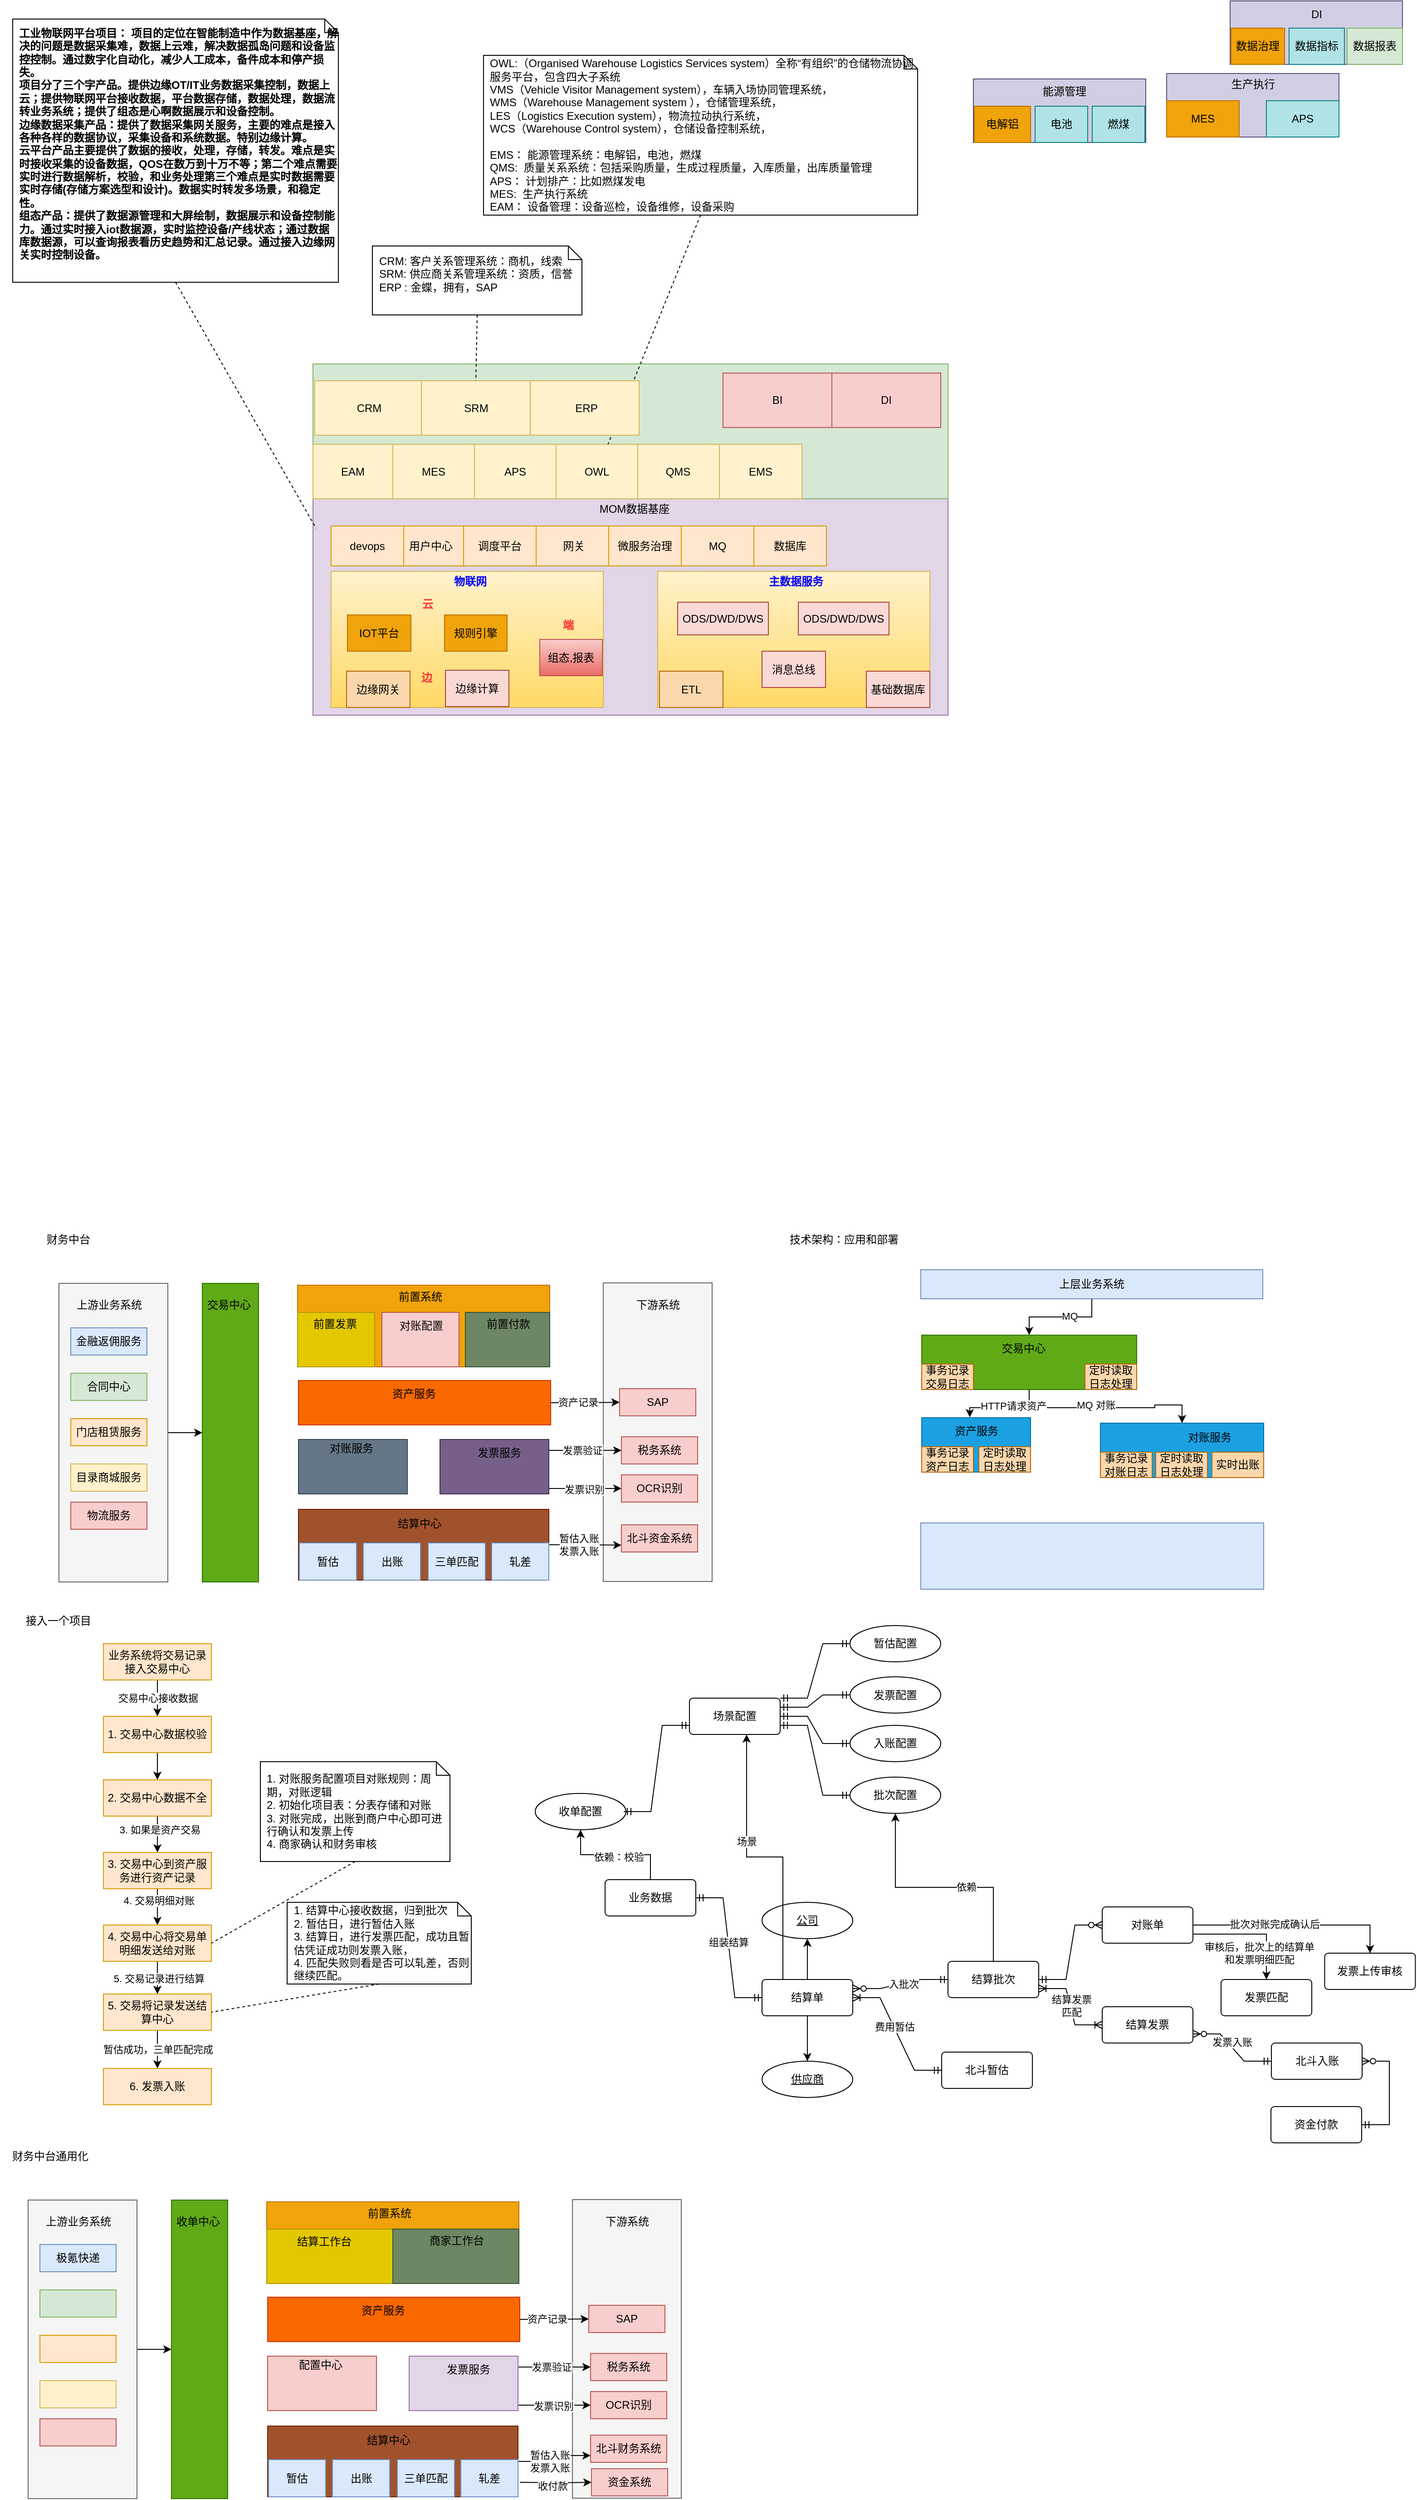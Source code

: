 <mxfile version="24.8.0">
  <diagram name="第 1 页" id="ucJ6enQ3myS1yw3ZkuCO">
    <mxGraphModel dx="1193" dy="756" grid="1" gridSize="10" guides="1" tooltips="1" connect="1" arrows="1" fold="1" page="1" pageScale="1" pageWidth="827" pageHeight="1169" math="0" shadow="0">
      <root>
        <mxCell id="0" />
        <mxCell id="1" parent="0" />
        <mxCell id="1rxhkEu7ZFzacFnzr0Hv-2" value="" style="rounded=0;whiteSpace=wrap;html=1;fillColor=#f5f5f5;fontColor=#333333;strokeColor=#666666;" parent="1" vertex="1">
          <mxGeometry x="672" y="1432.5" width="120" height="329" as="geometry" />
        </mxCell>
        <mxCell id="74LUju0W-xpcsgV9gZzd-70" value="" style="rounded=0;whiteSpace=wrap;html=1;fillColor=#e1d5e7;strokeColor=#9673a6;" parent="1" vertex="1">
          <mxGeometry x="352" y="568.5" width="700" height="238.5" as="geometry" />
        </mxCell>
        <mxCell id="74LUju0W-xpcsgV9gZzd-16" value="" style="rounded=0;whiteSpace=wrap;html=1;fillColor=#fff2cc;gradientColor=#ffd966;strokeColor=#d6b656;" parent="1" vertex="1">
          <mxGeometry x="372" y="648.5" width="300" height="150" as="geometry" />
        </mxCell>
        <mxCell id="74LUju0W-xpcsgV9gZzd-17" value="&lt;b&gt;&lt;font color=&quot;#0000ff&quot;&gt;物联网&lt;/font&gt;&lt;/b&gt;" style="text;html=1;align=center;verticalAlign=middle;resizable=0;points=[];autosize=1;strokeColor=none;fillColor=none;" parent="1" vertex="1">
          <mxGeometry x="495" y="644.5" width="60" height="30" as="geometry" />
        </mxCell>
        <mxCell id="74LUju0W-xpcsgV9gZzd-18" value="" style="rounded=0;whiteSpace=wrap;html=1;fillColor=#d0cee2;strokeColor=#56517e;" parent="1" vertex="1">
          <mxGeometry x="1293" y="100" width="190" height="70" as="geometry" />
        </mxCell>
        <mxCell id="74LUju0W-xpcsgV9gZzd-19" value="生产执行" style="text;html=1;align=center;verticalAlign=middle;resizable=0;points=[];autosize=1;strokeColor=none;fillColor=none;" parent="1" vertex="1">
          <mxGeometry x="1353" y="97" width="70" height="30" as="geometry" />
        </mxCell>
        <mxCell id="74LUju0W-xpcsgV9gZzd-20" value="MES" style="rounded=0;whiteSpace=wrap;html=1;fillColor=#f0a30a;fontColor=#000000;strokeColor=#BD7000;" parent="1" vertex="1">
          <mxGeometry x="1293" y="130" width="80" height="40" as="geometry" />
        </mxCell>
        <mxCell id="74LUju0W-xpcsgV9gZzd-21" value="APS" style="rounded=0;whiteSpace=wrap;html=1;fillColor=#b0e3e6;strokeColor=#0e8088;" parent="1" vertex="1">
          <mxGeometry x="1403" y="130" width="80" height="40" as="geometry" />
        </mxCell>
        <mxCell id="74LUju0W-xpcsgV9gZzd-22" value="边缘网关" style="rounded=0;whiteSpace=wrap;html=1;fillColor=#fad7ac;strokeColor=#b46504;" parent="1" vertex="1">
          <mxGeometry x="389" y="758.5" width="70" height="40" as="geometry" />
        </mxCell>
        <mxCell id="74LUju0W-xpcsgV9gZzd-23" value="边缘计算" style="rounded=0;whiteSpace=wrap;html=1;fillColor=#fad9d5;strokeColor=#ae4132;" parent="1" vertex="1">
          <mxGeometry x="498" y="757.5" width="70" height="40" as="geometry" />
        </mxCell>
        <mxCell id="74LUju0W-xpcsgV9gZzd-24" value="IOT平台" style="rounded=0;whiteSpace=wrap;html=1;fillColor=#f0a30a;fontColor=#000000;strokeColor=#BD7000;" parent="1" vertex="1">
          <mxGeometry x="390" y="696.5" width="70" height="40" as="geometry" />
        </mxCell>
        <mxCell id="74LUju0W-xpcsgV9gZzd-25" value="规则引擎" style="rounded=0;whiteSpace=wrap;html=1;fillColor=#f0a30a;fontColor=#000000;strokeColor=#BD7000;" parent="1" vertex="1">
          <mxGeometry x="497" y="696.5" width="69" height="40" as="geometry" />
        </mxCell>
        <mxCell id="74LUju0W-xpcsgV9gZzd-26" value="组态,报表" style="rounded=0;whiteSpace=wrap;html=1;fillColor=#f8cecc;strokeColor=#b85450;gradientColor=#ea6b66;" parent="1" vertex="1">
          <mxGeometry x="602" y="723.5" width="69" height="40" as="geometry" />
        </mxCell>
        <mxCell id="74LUju0W-xpcsgV9gZzd-31" value="&lt;font color=&quot;#ff3333&quot;&gt;&lt;b&gt;云&lt;/b&gt;&lt;/font&gt;" style="text;html=1;align=center;verticalAlign=middle;resizable=0;points=[];autosize=1;strokeColor=none;fillColor=none;" parent="1" vertex="1">
          <mxGeometry x="457.5" y="669.5" width="40" height="30" as="geometry" />
        </mxCell>
        <mxCell id="74LUju0W-xpcsgV9gZzd-32" value="&lt;font color=&quot;#ff3333&quot;&gt;&lt;b&gt;边&lt;/b&gt;&lt;/font&gt;" style="text;html=1;align=center;verticalAlign=middle;resizable=0;points=[];autosize=1;strokeColor=none;fillColor=none;" parent="1" vertex="1">
          <mxGeometry x="457" y="750.5" width="40" height="30" as="geometry" />
        </mxCell>
        <mxCell id="74LUju0W-xpcsgV9gZzd-33" value="&lt;font color=&quot;#ff3333&quot;&gt;&lt;b&gt;端&lt;/b&gt;&lt;/font&gt;" style="text;html=1;align=center;verticalAlign=middle;resizable=0;points=[];autosize=1;strokeColor=none;fillColor=none;" parent="1" vertex="1">
          <mxGeometry x="613" y="692.5" width="40" height="30" as="geometry" />
        </mxCell>
        <mxCell id="74LUju0W-xpcsgV9gZzd-55" value="" style="rounded=0;whiteSpace=wrap;html=1;fillColor=#d0cee2;strokeColor=#56517e;" parent="1" vertex="1">
          <mxGeometry x="1080" y="106" width="190" height="70" as="geometry" />
        </mxCell>
        <mxCell id="74LUju0W-xpcsgV9gZzd-56" value="能源管理" style="text;html=1;align=center;verticalAlign=middle;resizable=0;points=[];autosize=1;strokeColor=none;fillColor=none;" parent="1" vertex="1">
          <mxGeometry x="1145" y="105" width="70" height="30" as="geometry" />
        </mxCell>
        <mxCell id="74LUju0W-xpcsgV9gZzd-57" value="电解铝" style="rounded=0;whiteSpace=wrap;html=1;fillColor=#f0a30a;fontColor=#000000;strokeColor=#BD7000;" parent="1" vertex="1">
          <mxGeometry x="1081" y="136" width="62" height="40" as="geometry" />
        </mxCell>
        <mxCell id="74LUju0W-xpcsgV9gZzd-58" value="电池" style="rounded=0;whiteSpace=wrap;html=1;fillColor=#b0e3e6;strokeColor=#0e8088;" parent="1" vertex="1">
          <mxGeometry x="1148" y="136" width="58" height="40" as="geometry" />
        </mxCell>
        <mxCell id="74LUju0W-xpcsgV9gZzd-59" value="" style="rounded=0;whiteSpace=wrap;html=1;fillColor=#fff2cc;gradientColor=#ffd966;strokeColor=#d6b656;" parent="1" vertex="1">
          <mxGeometry x="732" y="648.5" width="300" height="150" as="geometry" />
        </mxCell>
        <mxCell id="74LUju0W-xpcsgV9gZzd-60" value="&lt;b&gt;&lt;font color=&quot;#0000ff&quot;&gt;主数据服务&lt;/font&gt;&lt;/b&gt;" style="text;html=1;align=center;verticalAlign=middle;resizable=0;points=[];autosize=1;strokeColor=none;fillColor=none;" parent="1" vertex="1">
          <mxGeometry x="844" y="644.5" width="80" height="30" as="geometry" />
        </mxCell>
        <mxCell id="74LUju0W-xpcsgV9gZzd-61" value="ETL" style="rounded=0;whiteSpace=wrap;html=1;fillColor=#fad7ac;strokeColor=#b46504;" parent="1" vertex="1">
          <mxGeometry x="734" y="758.5" width="70" height="40" as="geometry" />
        </mxCell>
        <mxCell id="74LUju0W-xpcsgV9gZzd-62" value="基础数据库" style="rounded=0;whiteSpace=wrap;html=1;fillColor=#fad9d5;strokeColor=#ae4132;" parent="1" vertex="1">
          <mxGeometry x="962" y="758.5" width="70" height="40" as="geometry" />
        </mxCell>
        <mxCell id="74LUju0W-xpcsgV9gZzd-69" value="消息总线" style="rounded=0;whiteSpace=wrap;html=1;fillColor=#fad9d5;strokeColor=#ae4132;" parent="1" vertex="1">
          <mxGeometry x="847" y="736.5" width="70" height="40" as="geometry" />
        </mxCell>
        <mxCell id="74LUju0W-xpcsgV9gZzd-71" value="MOM数据基座" style="text;html=1;align=center;verticalAlign=middle;resizable=0;points=[];autosize=1;strokeColor=none;fillColor=none;" parent="1" vertex="1">
          <mxGeometry x="656" y="564.5" width="100" height="30" as="geometry" />
        </mxCell>
        <mxCell id="74LUju0W-xpcsgV9gZzd-73" value="ODS/DWD/DWS" style="rounded=0;whiteSpace=wrap;html=1;fillColor=#fad9d5;strokeColor=#ae4132;" parent="1" vertex="1">
          <mxGeometry x="754" y="682.5" width="100" height="36" as="geometry" />
        </mxCell>
        <mxCell id="74LUju0W-xpcsgV9gZzd-75" value="" style="rounded=0;whiteSpace=wrap;html=1;fillColor=#d0cee2;strokeColor=#56517e;" parent="1" vertex="1">
          <mxGeometry x="1363" y="20" width="190" height="70" as="geometry" />
        </mxCell>
        <mxCell id="74LUju0W-xpcsgV9gZzd-76" value="DI" style="text;html=1;align=center;verticalAlign=middle;resizable=0;points=[];autosize=1;strokeColor=none;fillColor=none;" parent="1" vertex="1">
          <mxGeometry x="1438" y="20" width="40" height="30" as="geometry" />
        </mxCell>
        <mxCell id="74LUju0W-xpcsgV9gZzd-77" value="数据治理" style="rounded=0;whiteSpace=wrap;html=1;fillColor=#f0a30a;fontColor=#000000;strokeColor=#BD7000;" parent="1" vertex="1">
          <mxGeometry x="1364" y="50" width="59" height="40" as="geometry" />
        </mxCell>
        <mxCell id="74LUju0W-xpcsgV9gZzd-78" value="数据指标" style="rounded=0;whiteSpace=wrap;html=1;fillColor=#b0e3e6;strokeColor=#0e8088;" parent="1" vertex="1">
          <mxGeometry x="1428" y="50" width="61" height="40" as="geometry" />
        </mxCell>
        <mxCell id="74LUju0W-xpcsgV9gZzd-79" value="ODS/DWD/DWS" style="rounded=0;whiteSpace=wrap;html=1;fillColor=#fad9d5;strokeColor=#ae4132;" parent="1" vertex="1">
          <mxGeometry x="887" y="682.5" width="100" height="36" as="geometry" />
        </mxCell>
        <mxCell id="YK3TF0yHfjnwqOC-v7o8-1" value="数据报表" style="rounded=0;whiteSpace=wrap;html=1;fillColor=#d5e8d4;strokeColor=#82b366;" parent="1" vertex="1">
          <mxGeometry x="1492" y="50" width="61" height="40" as="geometry" />
        </mxCell>
        <mxCell id="YK3TF0yHfjnwqOC-v7o8-11" style="edgeStyle=orthogonalEdgeStyle;rounded=0;orthogonalLoop=1;jettySize=auto;html=1;entryX=0;entryY=0.5;entryDx=0;entryDy=0;" parent="1" source="YK3TF0yHfjnwqOC-v7o8-2" target="YK3TF0yHfjnwqOC-v7o8-9" edge="1">
          <mxGeometry relative="1" as="geometry" />
        </mxCell>
        <mxCell id="YK3TF0yHfjnwqOC-v7o8-2" value="" style="rounded=0;whiteSpace=wrap;html=1;fillColor=#f5f5f5;fontColor=#333333;strokeColor=#666666;" parent="1" vertex="1">
          <mxGeometry x="72" y="1433" width="120" height="329" as="geometry" />
        </mxCell>
        <mxCell id="YK3TF0yHfjnwqOC-v7o8-3" value="财务中台" style="text;html=1;align=center;verticalAlign=middle;resizable=0;points=[];autosize=1;strokeColor=none;fillColor=none;" parent="1" vertex="1">
          <mxGeometry x="47" y="1370" width="70" height="30" as="geometry" />
        </mxCell>
        <mxCell id="YK3TF0yHfjnwqOC-v7o8-4" value="上游业务系统" style="text;html=1;align=center;verticalAlign=middle;resizable=0;points=[];autosize=1;strokeColor=none;fillColor=none;" parent="1" vertex="1">
          <mxGeometry x="77" y="1442" width="100" height="30" as="geometry" />
        </mxCell>
        <mxCell id="YK3TF0yHfjnwqOC-v7o8-5" value="金融返佣服务" style="rounded=0;whiteSpace=wrap;html=1;fillColor=#dae8fc;strokeColor=#6c8ebf;" parent="1" vertex="1">
          <mxGeometry x="85" y="1482" width="84" height="30" as="geometry" />
        </mxCell>
        <mxCell id="YK3TF0yHfjnwqOC-v7o8-6" value="合同中心" style="rounded=0;whiteSpace=wrap;html=1;fillColor=#d5e8d4;strokeColor=#82b366;" parent="1" vertex="1">
          <mxGeometry x="85" y="1532" width="84" height="30" as="geometry" />
        </mxCell>
        <mxCell id="YK3TF0yHfjnwqOC-v7o8-7" value="门店租赁服务" style="rounded=0;whiteSpace=wrap;html=1;fillColor=#ffe6cc;strokeColor=#d79b00;" parent="1" vertex="1">
          <mxGeometry x="85" y="1582" width="84" height="30" as="geometry" />
        </mxCell>
        <mxCell id="YK3TF0yHfjnwqOC-v7o8-8" value="目录商城服务" style="rounded=0;whiteSpace=wrap;html=1;fillColor=#fff2cc;strokeColor=#d6b656;" parent="1" vertex="1">
          <mxGeometry x="85" y="1632" width="84" height="30" as="geometry" />
        </mxCell>
        <mxCell id="YK3TF0yHfjnwqOC-v7o8-9" value="" style="rounded=0;whiteSpace=wrap;html=1;fillColor=#60a917;strokeColor=#2D7600;fontColor=#ffffff;" parent="1" vertex="1">
          <mxGeometry x="230" y="1433" width="62" height="329" as="geometry" />
        </mxCell>
        <mxCell id="YK3TF0yHfjnwqOC-v7o8-10" value="交易中心" style="text;html=1;align=center;verticalAlign=middle;resizable=0;points=[];autosize=1;strokeColor=none;fillColor=none;" parent="1" vertex="1">
          <mxGeometry x="224" y="1442" width="70" height="30" as="geometry" />
        </mxCell>
        <mxCell id="YK3TF0yHfjnwqOC-v7o8-12" value="物流服务" style="rounded=0;whiteSpace=wrap;html=1;fillColor=#f8cecc;strokeColor=#b85450;" parent="1" vertex="1">
          <mxGeometry x="85" y="1674" width="84" height="30" as="geometry" />
        </mxCell>
        <mxCell id="1rxhkEu7ZFzacFnzr0Hv-5" style="edgeStyle=orthogonalEdgeStyle;rounded=0;orthogonalLoop=1;jettySize=auto;html=1;entryX=0;entryY=0.5;entryDx=0;entryDy=0;" parent="1" source="YK3TF0yHfjnwqOC-v7o8-13" target="1rxhkEu7ZFzacFnzr0Hv-4" edge="1">
          <mxGeometry relative="1" as="geometry" />
        </mxCell>
        <mxCell id="1rxhkEu7ZFzacFnzr0Hv-6" value="资产记录" style="edgeLabel;html=1;align=center;verticalAlign=middle;resizable=0;points=[];" parent="1rxhkEu7ZFzacFnzr0Hv-5" vertex="1" connectable="0">
          <mxGeometry x="-0.216" y="2" relative="1" as="geometry">
            <mxPoint y="1" as="offset" />
          </mxGeometry>
        </mxCell>
        <mxCell id="YK3TF0yHfjnwqOC-v7o8-13" value="" style="rounded=0;whiteSpace=wrap;html=1;fillColor=#fa6800;fontColor=#000000;strokeColor=#C73500;" parent="1" vertex="1">
          <mxGeometry x="336" y="1540" width="278" height="49" as="geometry" />
        </mxCell>
        <mxCell id="YK3TF0yHfjnwqOC-v7o8-14" value="资产服务" style="text;html=1;align=center;verticalAlign=middle;resizable=0;points=[];autosize=1;strokeColor=none;fillColor=none;" parent="1" vertex="1">
          <mxGeometry x="428" y="1540" width="70" height="30" as="geometry" />
        </mxCell>
        <mxCell id="YK3TF0yHfjnwqOC-v7o8-15" value="" style="rounded=0;whiteSpace=wrap;html=1;fillColor=#f0a30a;fontColor=#000000;strokeColor=#BD7000;" parent="1" vertex="1">
          <mxGeometry x="335" y="1435" width="278" height="90" as="geometry" />
        </mxCell>
        <mxCell id="YK3TF0yHfjnwqOC-v7o8-16" value="前置系统" style="text;html=1;align=center;verticalAlign=middle;resizable=0;points=[];autosize=1;strokeColor=none;fillColor=none;" parent="1" vertex="1">
          <mxGeometry x="435" y="1433" width="70" height="30" as="geometry" />
        </mxCell>
        <mxCell id="1rxhkEu7ZFzacFnzr0Hv-14" style="edgeStyle=orthogonalEdgeStyle;rounded=0;orthogonalLoop=1;jettySize=auto;html=1;entryX=0;entryY=0.75;entryDx=0;entryDy=0;" parent="1" source="YK3TF0yHfjnwqOC-v7o8-17" target="1rxhkEu7ZFzacFnzr0Hv-13" edge="1">
          <mxGeometry relative="1" as="geometry" />
        </mxCell>
        <mxCell id="1rxhkEu7ZFzacFnzr0Hv-15" value="暂估入账&lt;div&gt;发票入账&lt;/div&gt;" style="edgeLabel;html=1;align=center;verticalAlign=middle;resizable=0;points=[];" parent="1rxhkEu7ZFzacFnzr0Hv-14" vertex="1" connectable="0">
          <mxGeometry x="-0.354" relative="1" as="geometry">
            <mxPoint x="7" as="offset" />
          </mxGeometry>
        </mxCell>
        <mxCell id="YK3TF0yHfjnwqOC-v7o8-17" value="" style="rounded=0;whiteSpace=wrap;html=1;fillColor=#a0522d;fontColor=#ffffff;strokeColor=#6D1F00;" parent="1" vertex="1">
          <mxGeometry x="336" y="1682" width="276" height="78" as="geometry" />
        </mxCell>
        <mxCell id="YK3TF0yHfjnwqOC-v7o8-18" value="" style="rounded=0;whiteSpace=wrap;html=1;fillColor=#e3c800;fontColor=#000000;strokeColor=#B09500;" parent="1" vertex="1">
          <mxGeometry x="335" y="1465" width="85" height="60" as="geometry" />
        </mxCell>
        <mxCell id="YK3TF0yHfjnwqOC-v7o8-19" value="前置发票" style="text;html=1;align=center;verticalAlign=middle;resizable=0;points=[];autosize=1;strokeColor=none;fillColor=none;" parent="1" vertex="1">
          <mxGeometry x="341" y="1463" width="70" height="30" as="geometry" />
        </mxCell>
        <mxCell id="YK3TF0yHfjnwqOC-v7o8-20" value="" style="rounded=0;whiteSpace=wrap;html=1;fillColor=#6d8764;fontColor=#ffffff;strokeColor=#3A5431;" parent="1" vertex="1">
          <mxGeometry x="520" y="1465" width="93" height="60" as="geometry" />
        </mxCell>
        <mxCell id="YK3TF0yHfjnwqOC-v7o8-21" value="前置付款" style="text;html=1;align=center;verticalAlign=middle;resizable=0;points=[];autosize=1;strokeColor=none;fillColor=none;" parent="1" vertex="1">
          <mxGeometry x="532" y="1463" width="70" height="30" as="geometry" />
        </mxCell>
        <mxCell id="YK3TF0yHfjnwqOC-v7o8-22" value="" style="rounded=0;whiteSpace=wrap;html=1;fillColor=#647687;fontColor=#ffffff;strokeColor=#314354;" parent="1" vertex="1">
          <mxGeometry x="336" y="1605" width="120" height="60" as="geometry" />
        </mxCell>
        <mxCell id="YK3TF0yHfjnwqOC-v7o8-23" value="对账服务" style="text;html=1;align=center;verticalAlign=middle;resizable=0;points=[];autosize=1;strokeColor=none;fillColor=none;" parent="1" vertex="1">
          <mxGeometry x="359" y="1600" width="70" height="30" as="geometry" />
        </mxCell>
        <mxCell id="1rxhkEu7ZFzacFnzr0Hv-8" style="edgeStyle=orthogonalEdgeStyle;rounded=0;orthogonalLoop=1;jettySize=auto;html=1;entryX=0;entryY=0.5;entryDx=0;entryDy=0;" parent="1" source="YK3TF0yHfjnwqOC-v7o8-24" target="1rxhkEu7ZFzacFnzr0Hv-7" edge="1">
          <mxGeometry relative="1" as="geometry">
            <Array as="points">
              <mxPoint x="630" y="1617" />
              <mxPoint x="630" y="1617" />
            </Array>
          </mxGeometry>
        </mxCell>
        <mxCell id="1rxhkEu7ZFzacFnzr0Hv-9" value="发票验证" style="edgeLabel;html=1;align=center;verticalAlign=middle;resizable=0;points=[];" parent="1rxhkEu7ZFzacFnzr0Hv-8" vertex="1" connectable="0">
          <mxGeometry x="0.05" relative="1" as="geometry">
            <mxPoint x="-5" as="offset" />
          </mxGeometry>
        </mxCell>
        <mxCell id="1rxhkEu7ZFzacFnzr0Hv-11" style="edgeStyle=orthogonalEdgeStyle;rounded=0;orthogonalLoop=1;jettySize=auto;html=1;entryX=0;entryY=0.5;entryDx=0;entryDy=0;" parent="1" source="YK3TF0yHfjnwqOC-v7o8-24" target="1rxhkEu7ZFzacFnzr0Hv-10" edge="1">
          <mxGeometry relative="1" as="geometry">
            <Array as="points">
              <mxPoint x="630" y="1659" />
              <mxPoint x="630" y="1659" />
            </Array>
          </mxGeometry>
        </mxCell>
        <mxCell id="1rxhkEu7ZFzacFnzr0Hv-12" value="发票识别" style="edgeLabel;html=1;align=center;verticalAlign=middle;resizable=0;points=[];" parent="1rxhkEu7ZFzacFnzr0Hv-11" vertex="1" connectable="0">
          <mxGeometry x="0.1" y="-1" relative="1" as="geometry">
            <mxPoint x="-5" as="offset" />
          </mxGeometry>
        </mxCell>
        <mxCell id="YK3TF0yHfjnwqOC-v7o8-24" value="" style="rounded=0;whiteSpace=wrap;html=1;fillColor=#76608a;fontColor=#ffffff;strokeColor=#432D57;" parent="1" vertex="1">
          <mxGeometry x="492" y="1605" width="120" height="60" as="geometry" />
        </mxCell>
        <mxCell id="YK3TF0yHfjnwqOC-v7o8-25" value="发票服务" style="text;html=1;align=center;verticalAlign=middle;resizable=0;points=[];autosize=1;strokeColor=none;fillColor=none;" parent="1" vertex="1">
          <mxGeometry x="522" y="1605" width="70" height="30" as="geometry" />
        </mxCell>
        <mxCell id="YK3TF0yHfjnwqOC-v7o8-26" value="结算中心" style="text;html=1;align=center;verticalAlign=middle;resizable=0;points=[];autosize=1;strokeColor=none;fillColor=none;" parent="1" vertex="1">
          <mxGeometry x="434" y="1683" width="70" height="30" as="geometry" />
        </mxCell>
        <mxCell id="deLBg8jlPW3kkQXr_3VO-2" value="用户中心" style="rounded=0;whiteSpace=wrap;html=1;fillColor=#ffe6cc;strokeColor=#d79b00;" parent="1" vertex="1">
          <mxGeometry x="442" y="598.5" width="80" height="44" as="geometry" />
        </mxCell>
        <mxCell id="deLBg8jlPW3kkQXr_3VO-3" value="燃煤" style="rounded=0;whiteSpace=wrap;html=1;fillColor=#b0e3e6;strokeColor=#0e8088;" parent="1" vertex="1">
          <mxGeometry x="1211" y="136" width="58" height="40" as="geometry" />
        </mxCell>
        <mxCell id="deLBg8jlPW3kkQXr_3VO-4" value="调度平台" style="rounded=0;whiteSpace=wrap;html=1;fillColor=#ffe6cc;strokeColor=#d79b00;" parent="1" vertex="1">
          <mxGeometry x="518" y="598.5" width="80" height="44" as="geometry" />
        </mxCell>
        <mxCell id="deLBg8jlPW3kkQXr_3VO-5" value="&amp;nbsp;网关" style="rounded=0;whiteSpace=wrap;html=1;fillColor=#ffe6cc;strokeColor=#d79b00;" parent="1" vertex="1">
          <mxGeometry x="598" y="598.5" width="80" height="44" as="geometry" />
        </mxCell>
        <mxCell id="deLBg8jlPW3kkQXr_3VO-6" value="MQ" style="rounded=0;whiteSpace=wrap;html=1;fillColor=#ffe6cc;strokeColor=#d79b00;" parent="1" vertex="1">
          <mxGeometry x="758" y="598.5" width="80" height="44" as="geometry" />
        </mxCell>
        <mxCell id="deLBg8jlPW3kkQXr_3VO-7" value="devops" style="rounded=0;whiteSpace=wrap;html=1;fillColor=#ffe6cc;strokeColor=#d79b00;" parent="1" vertex="1">
          <mxGeometry x="372" y="598.5" width="80" height="44" as="geometry" />
        </mxCell>
        <mxCell id="deLBg8jlPW3kkQXr_3VO-8" value="数据库" style="rounded=0;whiteSpace=wrap;html=1;fillColor=#ffe6cc;strokeColor=#d79b00;" parent="1" vertex="1">
          <mxGeometry x="838" y="598.5" width="80" height="44" as="geometry" />
        </mxCell>
        <mxCell id="deLBg8jlPW3kkQXr_3VO-9" value="微服务治理" style="rounded=0;whiteSpace=wrap;html=1;fillColor=#ffe6cc;strokeColor=#d79b00;" parent="1" vertex="1">
          <mxGeometry x="678" y="598.5" width="80" height="44" as="geometry" />
        </mxCell>
        <mxCell id="deLBg8jlPW3kkQXr_3VO-10" value="" style="rounded=0;whiteSpace=wrap;html=1;fillColor=#d5e8d4;strokeColor=#82b366;" parent="1" vertex="1">
          <mxGeometry x="352" y="420" width="700" height="148.5" as="geometry" />
        </mxCell>
        <mxCell id="deLBg8jlPW3kkQXr_3VO-11" value="&lt;span style=&quot;text-wrap: nowrap;&quot;&gt;EAM&lt;/span&gt;" style="rounded=0;whiteSpace=wrap;html=1;fillColor=#fff2cc;strokeColor=#d6b656;" parent="1" vertex="1">
          <mxGeometry x="352" y="508.5" width="88" height="60" as="geometry" />
        </mxCell>
        <mxCell id="deLBg8jlPW3kkQXr_3VO-14" value="&lt;span style=&quot;text-wrap: nowrap;&quot;&gt;QMS&lt;/span&gt;" style="rounded=0;whiteSpace=wrap;html=1;fillColor=#fff2cc;strokeColor=#d6b656;" parent="1" vertex="1">
          <mxGeometry x="709" y="508.5" width="91" height="60" as="geometry" />
        </mxCell>
        <mxCell id="deLBg8jlPW3kkQXr_3VO-16" value="&lt;span style=&quot;text-wrap: nowrap;&quot;&gt;MES&lt;/span&gt;" style="rounded=0;whiteSpace=wrap;html=1;fillColor=#fff2cc;strokeColor=#d6b656;" parent="1" vertex="1">
          <mxGeometry x="440" y="508.5" width="90" height="60" as="geometry" />
        </mxCell>
        <mxCell id="deLBg8jlPW3kkQXr_3VO-18" value="&lt;span style=&quot;text-wrap: nowrap;&quot;&gt;APS&lt;/span&gt;" style="rounded=0;whiteSpace=wrap;html=1;fillColor=#fff2cc;strokeColor=#d6b656;" parent="1" vertex="1">
          <mxGeometry x="530" y="508.5" width="90" height="60" as="geometry" />
        </mxCell>
        <mxCell id="deLBg8jlPW3kkQXr_3VO-20" value="&lt;span style=&quot;text-wrap: nowrap;&quot;&gt;OWL&lt;/span&gt;" style="rounded=0;whiteSpace=wrap;html=1;fillColor=#fff2cc;strokeColor=#d6b656;" parent="1" vertex="1">
          <mxGeometry x="620" y="508.5" width="90" height="60" as="geometry" />
        </mxCell>
        <mxCell id="deLBg8jlPW3kkQXr_3VO-22" value="OWL:（Organised Warehouse Logistics Services system）全称“有组织”的仓储物流协调服务平台，包含四大子系统&#xa;VMS（Vehicle Visitor Management system），车辆入场协同管理系统，&#xa;WMS（Warehouse Management system ），仓储管理系统，&#xa;LES（Logistics Execution system），物流拉动执行系统，&#xa;WCS（Warehouse Control system），仓储设备控制系统，&#xa;&#xa;EMS： 能源管理系统：电解铝，电池，燃煤&#xa;QMS:  质量关系系统：包括采购质量，生成过程质量，入库质量，出库质量管理&#xa;APS： 计划排产：比如燃煤发电&#xa;MES:  生产执行系统&#xa;EAM： 设备管理：设备巡检，设备维修，设备采购" style="shape=note;size=15;spacingLeft=5;align=left;whiteSpace=wrap;" parent="1" vertex="1">
          <mxGeometry x="540" y="80" width="478.5" height="176" as="geometry" />
        </mxCell>
        <mxCell id="deLBg8jlPW3kkQXr_3VO-23" value="" style="edgeStyle=none;html=1;endArrow=none;rounded=0;labelBackgroundColor=none;dashed=1;exitX=0.5;exitY=1;exitDx=0;exitDy=0;exitPerimeter=0;" parent="1" source="deLBg8jlPW3kkQXr_3VO-22" target="deLBg8jlPW3kkQXr_3VO-20" edge="1">
          <mxGeometry relative="1" as="geometry">
            <mxPoint x="1172" y="518.5" as="targetPoint" />
            <mxPoint x="1483" y="478.5" as="sourcePoint" />
          </mxGeometry>
        </mxCell>
        <mxCell id="AOYH0ofomih47d9FnGEl-1" value="CRM" style="rounded=0;whiteSpace=wrap;html=1;fillColor=#fff2cc;strokeColor=#d6b656;" parent="1" vertex="1">
          <mxGeometry x="354" y="438.5" width="120" height="60" as="geometry" />
        </mxCell>
        <mxCell id="AOYH0ofomih47d9FnGEl-2" value="SRM" style="rounded=0;whiteSpace=wrap;html=1;fillColor=#fff2cc;strokeColor=#d6b656;" parent="1" vertex="1">
          <mxGeometry x="471.5" y="438.5" width="120" height="60" as="geometry" />
        </mxCell>
        <mxCell id="AOYH0ofomih47d9FnGEl-3" value="" style="rounded=0;whiteSpace=wrap;html=1;fillColor=#fff2cc;strokeColor=#d6b656;" parent="1" vertex="1">
          <mxGeometry x="591.5" y="438.5" width="120" height="60" as="geometry" />
        </mxCell>
        <mxCell id="AOYH0ofomih47d9FnGEl-4" value="ERP" style="text;html=1;align=center;verticalAlign=middle;resizable=0;points=[];autosize=1;strokeColor=none;fillColor=none;" parent="1" vertex="1">
          <mxGeometry x="628" y="453.5" width="50" height="30" as="geometry" />
        </mxCell>
        <mxCell id="AOYH0ofomih47d9FnGEl-7" value="工业物联网平台项目： 项目的定位在智能制造中作为数据基座，解决的问题是数据采集难，数据上云难，解决数据孤岛问题和设备监控控制。通过数字化自动化，减少人工成本，备件成本和停产损失。&#xa;项目分了三个字产品。提供边缘OT/IT业务数据采集控制，数据上云；提供物联网平台接收数据，平台数据存储，数据处理，数据流转业务系统；提供了组态是心啊数据展示和设备控制。&#xa;边缘数据采集产品：提供了数据采集网关服务，主要的难点是接入各种各样的数据协议，采集设备和系统数据。特别边缘计算。&#xa;云平台产品主要提供了数据的接收，处理，存储，转发。难点是实时接收采集的设备数据，QOS在数万到十万不等；第二个难点需要实时进行数据解析，校验，和业务处理第三个难点是实时数据需要实时存储(存储方案选型和设计)。数据实时转发多场景，和稳定性。&#xa;组态产品：提供了数据源管理和大屏绘制，数据展示和设备控制能力。通过实时接入iot数据源，实时监控设备/产线状态；通过数据库数据源，可以查询报表看历史趋势和汇总记录。通过接入边缘网关实时控制设备。&#xa;" style="shape=note;size=15;spacingLeft=5;align=left;whiteSpace=wrap;fontStyle=1" parent="1" vertex="1">
          <mxGeometry x="21" y="40" width="359" height="290" as="geometry" />
        </mxCell>
        <mxCell id="AOYH0ofomih47d9FnGEl-8" value="CRM: 客户关系管理系统：商机，线索&#xa;SRM: 供应商关系管理系统：资质，信誉&#xa;ERP : 金蝶，拥有，SAP&#xa;" style="shape=note;size=15;spacingLeft=5;align=left;whiteSpace=wrap;" parent="1" vertex="1">
          <mxGeometry x="417.5" y="290" width="231" height="76" as="geometry" />
        </mxCell>
        <mxCell id="AOYH0ofomih47d9FnGEl-9" value="" style="edgeStyle=none;html=1;endArrow=none;rounded=0;labelBackgroundColor=none;dashed=1;exitX=0.5;exitY=1;entryX=0.5;entryY=0;entryDx=0;entryDy=0;" parent="1" source="AOYH0ofomih47d9FnGEl-8" target="AOYH0ofomih47d9FnGEl-2" edge="1">
          <mxGeometry relative="1" as="geometry">
            <mxPoint x="120" y="615" as="targetPoint" />
          </mxGeometry>
        </mxCell>
        <mxCell id="AOYH0ofomih47d9FnGEl-10" value="BI" style="rounded=0;whiteSpace=wrap;html=1;fillColor=#f8cecc;strokeColor=#b85450;" parent="1" vertex="1">
          <mxGeometry x="804" y="430" width="120" height="60" as="geometry" />
        </mxCell>
        <mxCell id="2Ufif9IzzFKeSmk-fhTN-1" value="&lt;span style=&quot;text-wrap: nowrap;&quot;&gt;EMS&lt;/span&gt;" style="rounded=0;whiteSpace=wrap;html=1;fillColor=#fff2cc;strokeColor=#d6b656;" parent="1" vertex="1">
          <mxGeometry x="800" y="508.5" width="91" height="60" as="geometry" />
        </mxCell>
        <mxCell id="2Ufif9IzzFKeSmk-fhTN-2" value="" style="edgeStyle=none;html=1;endArrow=none;rounded=0;labelBackgroundColor=none;dashed=1;exitX=0.5;exitY=1;entryX=0.005;entryY=0.137;entryDx=0;entryDy=0;exitDx=0;exitDy=0;exitPerimeter=0;entryPerimeter=0;" parent="1" source="AOYH0ofomih47d9FnGEl-7" target="74LUju0W-xpcsgV9gZzd-70" edge="1">
          <mxGeometry relative="1" as="geometry">
            <mxPoint x="169" y="736.5" as="targetPoint" />
            <mxPoint x="231" y="394.5" as="sourcePoint" />
          </mxGeometry>
        </mxCell>
        <mxCell id="2Ufif9IzzFKeSmk-fhTN-3" value="DI" style="rounded=0;whiteSpace=wrap;html=1;fillColor=#f8cecc;strokeColor=#b85450;" parent="1" vertex="1">
          <mxGeometry x="924" y="430" width="120" height="60" as="geometry" />
        </mxCell>
        <mxCell id="1rxhkEu7ZFzacFnzr0Hv-3" value="下游系统" style="text;html=1;align=center;verticalAlign=middle;resizable=0;points=[];autosize=1;strokeColor=none;fillColor=none;" parent="1" vertex="1">
          <mxGeometry x="697" y="1442" width="70" height="30" as="geometry" />
        </mxCell>
        <mxCell id="1rxhkEu7ZFzacFnzr0Hv-4" value="SAP" style="rounded=0;whiteSpace=wrap;html=1;fillColor=#f8cecc;strokeColor=#b85450;" parent="1" vertex="1">
          <mxGeometry x="690" y="1549" width="84" height="30" as="geometry" />
        </mxCell>
        <mxCell id="1rxhkEu7ZFzacFnzr0Hv-7" value="税务系统" style="rounded=0;whiteSpace=wrap;html=1;fillColor=#f8cecc;strokeColor=#b85450;" parent="1" vertex="1">
          <mxGeometry x="692" y="1602" width="84" height="30" as="geometry" />
        </mxCell>
        <mxCell id="1rxhkEu7ZFzacFnzr0Hv-10" value="OCR识别" style="rounded=0;whiteSpace=wrap;html=1;fillColor=#f8cecc;strokeColor=#b85450;" parent="1" vertex="1">
          <mxGeometry x="692" y="1644" width="84" height="30" as="geometry" />
        </mxCell>
        <mxCell id="1rxhkEu7ZFzacFnzr0Hv-13" value="北斗资金系统" style="rounded=0;whiteSpace=wrap;html=1;fillColor=#f8cecc;strokeColor=#b85450;" parent="1" vertex="1">
          <mxGeometry x="692" y="1699" width="84" height="30" as="geometry" />
        </mxCell>
        <mxCell id="1rxhkEu7ZFzacFnzr0Hv-16" value="" style="rounded=0;whiteSpace=wrap;html=1;fillColor=#f8cecc;strokeColor=#b85450;" parent="1" vertex="1">
          <mxGeometry x="428" y="1465" width="85" height="60" as="geometry" />
        </mxCell>
        <mxCell id="1rxhkEu7ZFzacFnzr0Hv-17" value="对账配置" style="text;html=1;align=center;verticalAlign=middle;resizable=0;points=[];autosize=1;strokeColor=none;fillColor=none;" parent="1" vertex="1">
          <mxGeometry x="435.5" y="1465" width="70" height="30" as="geometry" />
        </mxCell>
        <mxCell id="1rxhkEu7ZFzacFnzr0Hv-20" value="暂估" style="rounded=0;whiteSpace=wrap;html=1;fillColor=#dae8fc;strokeColor=#6c8ebf;" parent="1" vertex="1">
          <mxGeometry x="337" y="1719" width="63" height="41" as="geometry" />
        </mxCell>
        <mxCell id="1rxhkEu7ZFzacFnzr0Hv-21" value="出账" style="rounded=0;whiteSpace=wrap;html=1;fillColor=#dae8fc;strokeColor=#6c8ebf;" parent="1" vertex="1">
          <mxGeometry x="407.5" y="1719" width="63" height="41" as="geometry" />
        </mxCell>
        <mxCell id="1rxhkEu7ZFzacFnzr0Hv-22" value="三单匹配" style="rounded=0;whiteSpace=wrap;html=1;fillColor=#dae8fc;strokeColor=#6c8ebf;" parent="1" vertex="1">
          <mxGeometry x="479" y="1719" width="63" height="41" as="geometry" />
        </mxCell>
        <mxCell id="1rxhkEu7ZFzacFnzr0Hv-23" value="轧差" style="rounded=0;whiteSpace=wrap;html=1;fillColor=#dae8fc;strokeColor=#6c8ebf;" parent="1" vertex="1">
          <mxGeometry x="549" y="1719" width="63" height="41" as="geometry" />
        </mxCell>
        <mxCell id="1rxhkEu7ZFzacFnzr0Hv-24" value="接入一个项目" style="text;html=1;align=center;verticalAlign=middle;resizable=0;points=[];autosize=1;strokeColor=none;fillColor=none;" parent="1" vertex="1">
          <mxGeometry x="21" y="1790" width="100" height="30" as="geometry" />
        </mxCell>
        <mxCell id="1rxhkEu7ZFzacFnzr0Hv-30" value="交易中心接收数据" style="edgeStyle=orthogonalEdgeStyle;rounded=0;orthogonalLoop=1;jettySize=auto;html=1;" parent="1" source="1rxhkEu7ZFzacFnzr0Hv-25" target="1rxhkEu7ZFzacFnzr0Hv-29" edge="1">
          <mxGeometry relative="1" as="geometry" />
        </mxCell>
        <mxCell id="1rxhkEu7ZFzacFnzr0Hv-25" value="业务系统将交易记录接入交易中心" style="rounded=0;whiteSpace=wrap;html=1;fillColor=#ffe6cc;strokeColor=#d79b00;" parent="1" vertex="1">
          <mxGeometry x="121" y="1830" width="119" height="40" as="geometry" />
        </mxCell>
        <mxCell id="1rxhkEu7ZFzacFnzr0Hv-32" value="" style="edgeStyle=orthogonalEdgeStyle;rounded=0;orthogonalLoop=1;jettySize=auto;html=1;" parent="1" source="1rxhkEu7ZFzacFnzr0Hv-29" target="1rxhkEu7ZFzacFnzr0Hv-31" edge="1">
          <mxGeometry relative="1" as="geometry" />
        </mxCell>
        <mxCell id="1rxhkEu7ZFzacFnzr0Hv-29" value="1. 交易中心数据校验" style="rounded=0;whiteSpace=wrap;html=1;fillColor=#ffe6cc;strokeColor=#d79b00;" parent="1" vertex="1">
          <mxGeometry x="121" y="1910" width="119" height="40" as="geometry" />
        </mxCell>
        <mxCell id="1rxhkEu7ZFzacFnzr0Hv-34" value="" style="edgeStyle=orthogonalEdgeStyle;rounded=0;orthogonalLoop=1;jettySize=auto;html=1;" parent="1" source="1rxhkEu7ZFzacFnzr0Hv-31" target="1rxhkEu7ZFzacFnzr0Hv-33" edge="1">
          <mxGeometry relative="1" as="geometry" />
        </mxCell>
        <mxCell id="1rxhkEu7ZFzacFnzr0Hv-35" value="3. 如果是资产交易" style="edgeLabel;html=1;align=center;verticalAlign=middle;resizable=0;points=[];" parent="1rxhkEu7ZFzacFnzr0Hv-34" vertex="1" connectable="0">
          <mxGeometry x="-0.25" y="2" relative="1" as="geometry">
            <mxPoint as="offset" />
          </mxGeometry>
        </mxCell>
        <mxCell id="1rxhkEu7ZFzacFnzr0Hv-31" value="2. 交易中心数据不全" style="rounded=0;whiteSpace=wrap;html=1;fillColor=#ffe6cc;strokeColor=#d79b00;" parent="1" vertex="1">
          <mxGeometry x="121" y="1980" width="119" height="40" as="geometry" />
        </mxCell>
        <mxCell id="1rxhkEu7ZFzacFnzr0Hv-37" value="" style="edgeStyle=orthogonalEdgeStyle;rounded=0;orthogonalLoop=1;jettySize=auto;html=1;" parent="1" source="1rxhkEu7ZFzacFnzr0Hv-33" target="1rxhkEu7ZFzacFnzr0Hv-36" edge="1">
          <mxGeometry relative="1" as="geometry" />
        </mxCell>
        <mxCell id="1rxhkEu7ZFzacFnzr0Hv-38" value="4. 交易明细对账" style="edgeLabel;html=1;align=center;verticalAlign=middle;resizable=0;points=[];" parent="1rxhkEu7ZFzacFnzr0Hv-37" vertex="1" connectable="0">
          <mxGeometry x="-0.35" y="1" relative="1" as="geometry">
            <mxPoint as="offset" />
          </mxGeometry>
        </mxCell>
        <mxCell id="1rxhkEu7ZFzacFnzr0Hv-33" value="3. 交易中心到资产服务进行资产记录" style="rounded=0;whiteSpace=wrap;html=1;fillColor=#ffe6cc;strokeColor=#d79b00;" parent="1" vertex="1">
          <mxGeometry x="121" y="2060" width="119" height="40" as="geometry" />
        </mxCell>
        <mxCell id="1rxhkEu7ZFzacFnzr0Hv-42" value="" style="edgeStyle=orthogonalEdgeStyle;rounded=0;orthogonalLoop=1;jettySize=auto;html=1;" parent="1" source="1rxhkEu7ZFzacFnzr0Hv-36" target="1rxhkEu7ZFzacFnzr0Hv-41" edge="1">
          <mxGeometry relative="1" as="geometry" />
        </mxCell>
        <mxCell id="1rxhkEu7ZFzacFnzr0Hv-43" value="5. 交易记录进行结算" style="edgeLabel;html=1;align=center;verticalAlign=middle;resizable=0;points=[];" parent="1rxhkEu7ZFzacFnzr0Hv-42" vertex="1" connectable="0">
          <mxGeometry x="0.2" y="1" relative="1" as="geometry">
            <mxPoint as="offset" />
          </mxGeometry>
        </mxCell>
        <mxCell id="1rxhkEu7ZFzacFnzr0Hv-36" value="4. 交易中心将交易单明细发送给对账" style="rounded=0;whiteSpace=wrap;html=1;fillColor=#ffe6cc;strokeColor=#d79b00;" parent="1" vertex="1">
          <mxGeometry x="121" y="2140" width="119" height="40" as="geometry" />
        </mxCell>
        <mxCell id="1rxhkEu7ZFzacFnzr0Hv-39" value="1. 对账服务配置项目对账规则：周期，对账逻辑&#xa;2. 初始化项目表：分表存储和对账&#xa;3. 对账完成，出账到商户中心即可进行确认和发票上传&#xa;4. 商家确认和财务审核" style="shape=note;size=15;spacingLeft=5;align=left;whiteSpace=wrap;" parent="1" vertex="1">
          <mxGeometry x="294" y="1960" width="209" height="110" as="geometry" />
        </mxCell>
        <mxCell id="1rxhkEu7ZFzacFnzr0Hv-40" value="" style="edgeStyle=none;html=1;endArrow=none;rounded=0;labelBackgroundColor=none;dashed=1;exitX=0.5;exitY=1;entryX=1;entryY=0.5;entryDx=0;entryDy=0;" parent="1" source="1rxhkEu7ZFzacFnzr0Hv-39" target="1rxhkEu7ZFzacFnzr0Hv-36" edge="1">
          <mxGeometry relative="1" as="geometry">
            <mxPoint x="401" y="2160" as="targetPoint" />
          </mxGeometry>
        </mxCell>
        <mxCell id="1rxhkEu7ZFzacFnzr0Hv-48" value="暂估成功，三单匹配完成" style="edgeStyle=orthogonalEdgeStyle;rounded=0;orthogonalLoop=1;jettySize=auto;html=1;" parent="1" source="1rxhkEu7ZFzacFnzr0Hv-41" target="1rxhkEu7ZFzacFnzr0Hv-47" edge="1">
          <mxGeometry relative="1" as="geometry" />
        </mxCell>
        <mxCell id="1rxhkEu7ZFzacFnzr0Hv-41" value="5. 交易将记录发送结算中心" style="rounded=0;whiteSpace=wrap;html=1;fillColor=#ffe6cc;strokeColor=#d79b00;" parent="1" vertex="1">
          <mxGeometry x="121" y="2216" width="119" height="40" as="geometry" />
        </mxCell>
        <mxCell id="1rxhkEu7ZFzacFnzr0Hv-44" value="1. 结算中心接收数据，归到批次&#xa;2. 暂估日，进行暂估入账&#xa;3. 结算日，进行发票匹配，成功且暂估凭证成功则发票入账，&#xa;4. 匹配失败则看是否可以轧差，否则继续匹配。" style="shape=note;size=15;spacingLeft=5;align=left;whiteSpace=wrap;" parent="1" vertex="1">
          <mxGeometry x="323.5" y="2115" width="203" height="90" as="geometry" />
        </mxCell>
        <mxCell id="1rxhkEu7ZFzacFnzr0Hv-45" value="" style="edgeStyle=none;html=1;endArrow=none;rounded=0;labelBackgroundColor=none;dashed=1;exitX=0.5;exitY=1;entryX=1;entryY=0.5;entryDx=0;entryDy=0;" parent="1" source="1rxhkEu7ZFzacFnzr0Hv-44" target="1rxhkEu7ZFzacFnzr0Hv-41" edge="1">
          <mxGeometry relative="1" as="geometry">
            <mxPoint x="377" y="2270" as="targetPoint" />
          </mxGeometry>
        </mxCell>
        <mxCell id="1rxhkEu7ZFzacFnzr0Hv-47" value="6. 发票入账" style="rounded=0;whiteSpace=wrap;html=1;fillColor=#ffe6cc;strokeColor=#d79b00;" parent="1" vertex="1">
          <mxGeometry x="121" y="2298" width="119" height="40" as="geometry" />
        </mxCell>
        <mxCell id="1rxhkEu7ZFzacFnzr0Hv-49" value="" style="rounded=0;whiteSpace=wrap;html=1;fillColor=#f5f5f5;fontColor=#333333;strokeColor=#666666;" parent="1" vertex="1">
          <mxGeometry x="638" y="2442.5" width="120" height="329" as="geometry" />
        </mxCell>
        <mxCell id="1rxhkEu7ZFzacFnzr0Hv-50" style="edgeStyle=orthogonalEdgeStyle;rounded=0;orthogonalLoop=1;jettySize=auto;html=1;entryX=0;entryY=0.5;entryDx=0;entryDy=0;" parent="1" source="1rxhkEu7ZFzacFnzr0Hv-51" target="1rxhkEu7ZFzacFnzr0Hv-58" edge="1">
          <mxGeometry relative="1" as="geometry" />
        </mxCell>
        <mxCell id="1rxhkEu7ZFzacFnzr0Hv-51" value="" style="rounded=0;whiteSpace=wrap;html=1;fillColor=#f5f5f5;fontColor=#333333;strokeColor=#666666;" parent="1" vertex="1">
          <mxGeometry x="38" y="2443" width="120" height="329" as="geometry" />
        </mxCell>
        <mxCell id="1rxhkEu7ZFzacFnzr0Hv-52" value="财务中台通用化" style="text;html=1;align=center;verticalAlign=middle;resizable=0;points=[];autosize=1;strokeColor=none;fillColor=none;" parent="1" vertex="1">
          <mxGeometry x="7" y="2380" width="110" height="30" as="geometry" />
        </mxCell>
        <mxCell id="1rxhkEu7ZFzacFnzr0Hv-53" value="上游业务系统" style="text;html=1;align=center;verticalAlign=middle;resizable=0;points=[];autosize=1;strokeColor=none;fillColor=none;" parent="1" vertex="1">
          <mxGeometry x="43" y="2452" width="100" height="30" as="geometry" />
        </mxCell>
        <mxCell id="1rxhkEu7ZFzacFnzr0Hv-54" value="极氪快递" style="rounded=0;whiteSpace=wrap;html=1;fillColor=#dae8fc;strokeColor=#6c8ebf;" parent="1" vertex="1">
          <mxGeometry x="51" y="2492" width="84" height="30" as="geometry" />
        </mxCell>
        <mxCell id="1rxhkEu7ZFzacFnzr0Hv-55" value="" style="rounded=0;whiteSpace=wrap;html=1;fillColor=#d5e8d4;strokeColor=#82b366;" parent="1" vertex="1">
          <mxGeometry x="51" y="2542" width="84" height="30" as="geometry" />
        </mxCell>
        <mxCell id="1rxhkEu7ZFzacFnzr0Hv-56" value="" style="rounded=0;whiteSpace=wrap;html=1;fillColor=#ffe6cc;strokeColor=#d79b00;" parent="1" vertex="1">
          <mxGeometry x="51" y="2592" width="84" height="30" as="geometry" />
        </mxCell>
        <mxCell id="1rxhkEu7ZFzacFnzr0Hv-57" value="" style="rounded=0;whiteSpace=wrap;html=1;fillColor=#fff2cc;strokeColor=#d6b656;" parent="1" vertex="1">
          <mxGeometry x="51" y="2642" width="84" height="30" as="geometry" />
        </mxCell>
        <mxCell id="1rxhkEu7ZFzacFnzr0Hv-58" value="" style="rounded=0;whiteSpace=wrap;html=1;fillColor=#60a917;strokeColor=#2D7600;fontColor=#ffffff;" parent="1" vertex="1">
          <mxGeometry x="196" y="2443" width="62" height="329" as="geometry" />
        </mxCell>
        <mxCell id="1rxhkEu7ZFzacFnzr0Hv-59" value="收单中心" style="text;html=1;align=center;verticalAlign=middle;resizable=0;points=[];autosize=1;strokeColor=none;fillColor=none;" parent="1" vertex="1">
          <mxGeometry x="190" y="2452" width="70" height="30" as="geometry" />
        </mxCell>
        <mxCell id="1rxhkEu7ZFzacFnzr0Hv-60" value="" style="rounded=0;whiteSpace=wrap;html=1;fillColor=#f8cecc;strokeColor=#b85450;" parent="1" vertex="1">
          <mxGeometry x="51" y="2684" width="84" height="30" as="geometry" />
        </mxCell>
        <mxCell id="1rxhkEu7ZFzacFnzr0Hv-61" style="edgeStyle=orthogonalEdgeStyle;rounded=0;orthogonalLoop=1;jettySize=auto;html=1;entryX=0;entryY=0.5;entryDx=0;entryDy=0;" parent="1" source="1rxhkEu7ZFzacFnzr0Hv-63" target="1rxhkEu7ZFzacFnzr0Hv-84" edge="1">
          <mxGeometry relative="1" as="geometry" />
        </mxCell>
        <mxCell id="1rxhkEu7ZFzacFnzr0Hv-62" value="资产记录" style="edgeLabel;html=1;align=center;verticalAlign=middle;resizable=0;points=[];" parent="1rxhkEu7ZFzacFnzr0Hv-61" vertex="1" connectable="0">
          <mxGeometry x="-0.216" y="2" relative="1" as="geometry">
            <mxPoint y="1" as="offset" />
          </mxGeometry>
        </mxCell>
        <mxCell id="1rxhkEu7ZFzacFnzr0Hv-63" value="" style="rounded=0;whiteSpace=wrap;html=1;fillColor=#fa6800;fontColor=#000000;strokeColor=#C73500;" parent="1" vertex="1">
          <mxGeometry x="302" y="2550" width="278" height="49" as="geometry" />
        </mxCell>
        <mxCell id="1rxhkEu7ZFzacFnzr0Hv-64" value="资产服务" style="text;html=1;align=center;verticalAlign=middle;resizable=0;points=[];autosize=1;strokeColor=none;fillColor=none;" parent="1" vertex="1">
          <mxGeometry x="394" y="2550" width="70" height="30" as="geometry" />
        </mxCell>
        <mxCell id="1rxhkEu7ZFzacFnzr0Hv-65" value="" style="rounded=0;whiteSpace=wrap;html=1;fillColor=#f0a30a;fontColor=#000000;strokeColor=#BD7000;" parent="1" vertex="1">
          <mxGeometry x="301" y="2445" width="278" height="90" as="geometry" />
        </mxCell>
        <mxCell id="1rxhkEu7ZFzacFnzr0Hv-66" value="前置系统" style="text;html=1;align=center;verticalAlign=middle;resizable=0;points=[];autosize=1;strokeColor=none;fillColor=none;" parent="1" vertex="1">
          <mxGeometry x="401" y="2443" width="70" height="30" as="geometry" />
        </mxCell>
        <mxCell id="1rxhkEu7ZFzacFnzr0Hv-67" style="edgeStyle=orthogonalEdgeStyle;rounded=0;orthogonalLoop=1;jettySize=auto;html=1;entryX=0;entryY=0.75;entryDx=0;entryDy=0;" parent="1" source="1rxhkEu7ZFzacFnzr0Hv-69" target="1rxhkEu7ZFzacFnzr0Hv-87" edge="1">
          <mxGeometry relative="1" as="geometry" />
        </mxCell>
        <mxCell id="1rxhkEu7ZFzacFnzr0Hv-68" value="暂估入账&lt;div&gt;发票入账&lt;/div&gt;" style="edgeLabel;html=1;align=center;verticalAlign=middle;resizable=0;points=[];" parent="1rxhkEu7ZFzacFnzr0Hv-67" vertex="1" connectable="0">
          <mxGeometry x="-0.354" relative="1" as="geometry">
            <mxPoint x="7" as="offset" />
          </mxGeometry>
        </mxCell>
        <mxCell id="1rxhkEu7ZFzacFnzr0Hv-120" style="edgeStyle=orthogonalEdgeStyle;rounded=0;orthogonalLoop=1;jettySize=auto;html=1;entryX=0;entryY=0.5;entryDx=0;entryDy=0;" parent="1" target="1rxhkEu7ZFzacFnzr0Hv-119" edge="1">
          <mxGeometry relative="1" as="geometry">
            <mxPoint x="580" y="2754" as="sourcePoint" />
          </mxGeometry>
        </mxCell>
        <mxCell id="1rxhkEu7ZFzacFnzr0Hv-121" value="收付款" style="edgeLabel;html=1;align=center;verticalAlign=middle;resizable=0;points=[];" parent="1rxhkEu7ZFzacFnzr0Hv-120" vertex="1" connectable="0">
          <mxGeometry x="-0.093" y="-3" relative="1" as="geometry">
            <mxPoint as="offset" />
          </mxGeometry>
        </mxCell>
        <mxCell id="1rxhkEu7ZFzacFnzr0Hv-69" value="" style="rounded=0;whiteSpace=wrap;html=1;fillColor=#a0522d;fontColor=#ffffff;strokeColor=#6D1F00;" parent="1" vertex="1">
          <mxGeometry x="302" y="2692" width="276" height="78" as="geometry" />
        </mxCell>
        <mxCell id="1rxhkEu7ZFzacFnzr0Hv-70" value="" style="rounded=0;whiteSpace=wrap;html=1;fillColor=#e3c800;fontColor=#000000;strokeColor=#B09500;" parent="1" vertex="1">
          <mxGeometry x="301" y="2475" width="139" height="60" as="geometry" />
        </mxCell>
        <mxCell id="1rxhkEu7ZFzacFnzr0Hv-71" value="结算&lt;span style=&quot;background-color: initial;&quot;&gt;工作台&lt;/span&gt;" style="text;html=1;align=center;verticalAlign=middle;resizable=0;points=[];autosize=1;strokeColor=none;fillColor=none;" parent="1" vertex="1">
          <mxGeometry x="323.5" y="2474" width="80" height="30" as="geometry" />
        </mxCell>
        <mxCell id="1rxhkEu7ZFzacFnzr0Hv-72" value="" style="rounded=0;whiteSpace=wrap;html=1;fillColor=#6d8764;fontColor=#ffffff;strokeColor=#3A5431;" parent="1" vertex="1">
          <mxGeometry x="440" y="2475" width="139" height="60" as="geometry" />
        </mxCell>
        <mxCell id="1rxhkEu7ZFzacFnzr0Hv-73" value="商家工作台" style="text;html=1;align=center;verticalAlign=middle;resizable=0;points=[];autosize=1;strokeColor=none;fillColor=none;" parent="1" vertex="1">
          <mxGeometry x="470" y="2473" width="80" height="30" as="geometry" />
        </mxCell>
        <mxCell id="1rxhkEu7ZFzacFnzr0Hv-74" value="" style="rounded=0;whiteSpace=wrap;html=1;fillColor=#f8cecc;strokeColor=#b85450;" parent="1" vertex="1">
          <mxGeometry x="302" y="2615" width="120" height="60" as="geometry" />
        </mxCell>
        <mxCell id="1rxhkEu7ZFzacFnzr0Hv-75" value="配置中心" style="text;html=1;align=center;verticalAlign=middle;resizable=0;points=[];autosize=1;strokeColor=none;fillColor=none;" parent="1" vertex="1">
          <mxGeometry x="325" y="2610" width="70" height="30" as="geometry" />
        </mxCell>
        <mxCell id="1rxhkEu7ZFzacFnzr0Hv-76" style="edgeStyle=orthogonalEdgeStyle;rounded=0;orthogonalLoop=1;jettySize=auto;html=1;entryX=0;entryY=0.5;entryDx=0;entryDy=0;" parent="1" source="1rxhkEu7ZFzacFnzr0Hv-80" target="1rxhkEu7ZFzacFnzr0Hv-85" edge="1">
          <mxGeometry relative="1" as="geometry">
            <Array as="points">
              <mxPoint x="596" y="2627" />
              <mxPoint x="596" y="2627" />
            </Array>
          </mxGeometry>
        </mxCell>
        <mxCell id="1rxhkEu7ZFzacFnzr0Hv-77" value="发票验证" style="edgeLabel;html=1;align=center;verticalAlign=middle;resizable=0;points=[];" parent="1rxhkEu7ZFzacFnzr0Hv-76" vertex="1" connectable="0">
          <mxGeometry x="0.05" relative="1" as="geometry">
            <mxPoint x="-5" as="offset" />
          </mxGeometry>
        </mxCell>
        <mxCell id="1rxhkEu7ZFzacFnzr0Hv-78" style="edgeStyle=orthogonalEdgeStyle;rounded=0;orthogonalLoop=1;jettySize=auto;html=1;entryX=0;entryY=0.5;entryDx=0;entryDy=0;" parent="1" source="1rxhkEu7ZFzacFnzr0Hv-80" target="1rxhkEu7ZFzacFnzr0Hv-86" edge="1">
          <mxGeometry relative="1" as="geometry">
            <Array as="points">
              <mxPoint x="596" y="2669" />
              <mxPoint x="596" y="2669" />
            </Array>
          </mxGeometry>
        </mxCell>
        <mxCell id="1rxhkEu7ZFzacFnzr0Hv-79" value="发票识别" style="edgeLabel;html=1;align=center;verticalAlign=middle;resizable=0;points=[];" parent="1rxhkEu7ZFzacFnzr0Hv-78" vertex="1" connectable="0">
          <mxGeometry x="0.1" y="-1" relative="1" as="geometry">
            <mxPoint x="-5" as="offset" />
          </mxGeometry>
        </mxCell>
        <mxCell id="1rxhkEu7ZFzacFnzr0Hv-80" value="" style="rounded=0;whiteSpace=wrap;html=1;fillColor=#e1d5e7;strokeColor=#9673a6;" parent="1" vertex="1">
          <mxGeometry x="458" y="2615" width="120" height="60" as="geometry" />
        </mxCell>
        <mxCell id="1rxhkEu7ZFzacFnzr0Hv-81" value="发票服务" style="text;html=1;align=center;verticalAlign=middle;resizable=0;points=[];autosize=1;strokeColor=none;fillColor=none;" parent="1" vertex="1">
          <mxGeometry x="488" y="2615" width="70" height="30" as="geometry" />
        </mxCell>
        <mxCell id="1rxhkEu7ZFzacFnzr0Hv-82" value="结算中心" style="text;html=1;align=center;verticalAlign=middle;resizable=0;points=[];autosize=1;strokeColor=none;fillColor=none;" parent="1" vertex="1">
          <mxGeometry x="400" y="2693" width="70" height="30" as="geometry" />
        </mxCell>
        <mxCell id="1rxhkEu7ZFzacFnzr0Hv-83" value="下游系统" style="text;html=1;align=center;verticalAlign=middle;resizable=0;points=[];autosize=1;strokeColor=none;fillColor=none;" parent="1" vertex="1">
          <mxGeometry x="663" y="2452" width="70" height="30" as="geometry" />
        </mxCell>
        <mxCell id="1rxhkEu7ZFzacFnzr0Hv-84" value="SAP" style="rounded=0;whiteSpace=wrap;html=1;fillColor=#f8cecc;strokeColor=#b85450;" parent="1" vertex="1">
          <mxGeometry x="656" y="2559" width="84" height="30" as="geometry" />
        </mxCell>
        <mxCell id="1rxhkEu7ZFzacFnzr0Hv-85" value="税务系统" style="rounded=0;whiteSpace=wrap;html=1;fillColor=#f8cecc;strokeColor=#b85450;" parent="1" vertex="1">
          <mxGeometry x="658" y="2612" width="84" height="30" as="geometry" />
        </mxCell>
        <mxCell id="1rxhkEu7ZFzacFnzr0Hv-86" value="OCR识别" style="rounded=0;whiteSpace=wrap;html=1;fillColor=#f8cecc;strokeColor=#b85450;" parent="1" vertex="1">
          <mxGeometry x="658" y="2654" width="84" height="30" as="geometry" />
        </mxCell>
        <mxCell id="1rxhkEu7ZFzacFnzr0Hv-87" value="北斗财务系统" style="rounded=0;whiteSpace=wrap;html=1;fillColor=#f8cecc;strokeColor=#b85450;" parent="1" vertex="1">
          <mxGeometry x="658" y="2702" width="84" height="30" as="geometry" />
        </mxCell>
        <mxCell id="1rxhkEu7ZFzacFnzr0Hv-90" value="暂估" style="rounded=0;whiteSpace=wrap;html=1;fillColor=#dae8fc;strokeColor=#6c8ebf;" parent="1" vertex="1">
          <mxGeometry x="303" y="2729" width="63" height="41" as="geometry" />
        </mxCell>
        <mxCell id="1rxhkEu7ZFzacFnzr0Hv-91" value="出账" style="rounded=0;whiteSpace=wrap;html=1;fillColor=#dae8fc;strokeColor=#6c8ebf;" parent="1" vertex="1">
          <mxGeometry x="373.5" y="2729" width="63" height="41" as="geometry" />
        </mxCell>
        <mxCell id="1rxhkEu7ZFzacFnzr0Hv-92" value="三单匹配" style="rounded=0;whiteSpace=wrap;html=1;fillColor=#dae8fc;strokeColor=#6c8ebf;" parent="1" vertex="1">
          <mxGeometry x="445" y="2729" width="63" height="41" as="geometry" />
        </mxCell>
        <mxCell id="1rxhkEu7ZFzacFnzr0Hv-93" value="轧差" style="rounded=0;whiteSpace=wrap;html=1;fillColor=#dae8fc;strokeColor=#6c8ebf;" parent="1" vertex="1">
          <mxGeometry x="515" y="2729" width="63" height="41" as="geometry" />
        </mxCell>
        <mxCell id="1rxhkEu7ZFzacFnzr0Hv-97" style="edgeStyle=orthogonalEdgeStyle;rounded=0;orthogonalLoop=1;jettySize=auto;html=1;entryX=0.5;entryY=0;entryDx=0;entryDy=0;" parent="1" source="1rxhkEu7ZFzacFnzr0Hv-95" target="1rxhkEu7ZFzacFnzr0Hv-96" edge="1">
          <mxGeometry relative="1" as="geometry" />
        </mxCell>
        <mxCell id="1rxhkEu7ZFzacFnzr0Hv-98" value="MQ" style="edgeLabel;html=1;align=center;verticalAlign=middle;resizable=0;points=[];" parent="1rxhkEu7ZFzacFnzr0Hv-97" vertex="1" connectable="0">
          <mxGeometry x="-0.175" y="-1" relative="1" as="geometry">
            <mxPoint as="offset" />
          </mxGeometry>
        </mxCell>
        <mxCell id="1rxhkEu7ZFzacFnzr0Hv-95" value="上层业务系统" style="rounded=0;whiteSpace=wrap;html=1;fillColor=#dae8fc;strokeColor=#6c8ebf;" parent="1" vertex="1">
          <mxGeometry x="1022" y="1418" width="377" height="32" as="geometry" />
        </mxCell>
        <mxCell id="1rxhkEu7ZFzacFnzr0Hv-115" style="edgeStyle=orthogonalEdgeStyle;rounded=0;orthogonalLoop=1;jettySize=auto;html=1;" parent="1" source="1rxhkEu7ZFzacFnzr0Hv-96" target="1rxhkEu7ZFzacFnzr0Hv-109" edge="1">
          <mxGeometry relative="1" as="geometry" />
        </mxCell>
        <mxCell id="1rxhkEu7ZFzacFnzr0Hv-116" value="MQ 对账" style="edgeLabel;html=1;align=center;verticalAlign=middle;resizable=0;points=[];" parent="1rxhkEu7ZFzacFnzr0Hv-115" vertex="1" connectable="0">
          <mxGeometry x="-0.128" y="4" relative="1" as="geometry">
            <mxPoint x="1" y="1" as="offset" />
          </mxGeometry>
        </mxCell>
        <mxCell id="1rxhkEu7ZFzacFnzr0Hv-96" value="" style="rounded=0;whiteSpace=wrap;html=1;fillColor=#60a917;fontColor=#ffffff;strokeColor=#2D7600;" parent="1" vertex="1">
          <mxGeometry x="1023" y="1490" width="237" height="60" as="geometry" />
        </mxCell>
        <mxCell id="1rxhkEu7ZFzacFnzr0Hv-99" value="交易中心" style="text;html=1;align=center;verticalAlign=middle;resizable=0;points=[];autosize=1;strokeColor=none;fillColor=none;" parent="1" vertex="1">
          <mxGeometry x="1100" y="1490" width="70" height="30" as="geometry" />
        </mxCell>
        <mxCell id="1rxhkEu7ZFzacFnzr0Hv-100" value="事务记录交易日志" style="rounded=0;whiteSpace=wrap;html=1;fillColor=#fad7ac;strokeColor=#b46504;" parent="1" vertex="1">
          <mxGeometry x="1023" y="1522" width="57" height="28" as="geometry" />
        </mxCell>
        <mxCell id="1rxhkEu7ZFzacFnzr0Hv-101" value="定时读取日志处理" style="rounded=0;whiteSpace=wrap;html=1;fillColor=#fad7ac;strokeColor=#b46504;" parent="1" vertex="1">
          <mxGeometry x="1203" y="1522" width="57" height="28" as="geometry" />
        </mxCell>
        <mxCell id="1rxhkEu7ZFzacFnzr0Hv-103" value="" style="rounded=0;whiteSpace=wrap;html=1;fillColor=#1ba1e2;fontColor=#ffffff;strokeColor=#006EAF;" parent="1" vertex="1">
          <mxGeometry x="1023" y="1581" width="120" height="60" as="geometry" />
        </mxCell>
        <mxCell id="1rxhkEu7ZFzacFnzr0Hv-104" style="edgeStyle=orthogonalEdgeStyle;rounded=0;orthogonalLoop=1;jettySize=auto;html=1;entryX=0.442;entryY=-0.008;entryDx=0;entryDy=0;entryPerimeter=0;" parent="1" source="1rxhkEu7ZFzacFnzr0Hv-96" target="1rxhkEu7ZFzacFnzr0Hv-103" edge="1">
          <mxGeometry relative="1" as="geometry" />
        </mxCell>
        <mxCell id="1rxhkEu7ZFzacFnzr0Hv-105" value="HTTP请求资产" style="edgeLabel;html=1;align=center;verticalAlign=middle;resizable=0;points=[];" parent="1rxhkEu7ZFzacFnzr0Hv-104" vertex="1" connectable="0">
          <mxGeometry x="-0.201" y="-2" relative="1" as="geometry">
            <mxPoint x="1" as="offset" />
          </mxGeometry>
        </mxCell>
        <mxCell id="1rxhkEu7ZFzacFnzr0Hv-106" value="资产服务" style="text;html=1;align=center;verticalAlign=middle;resizable=0;points=[];autosize=1;strokeColor=none;fillColor=none;" parent="1" vertex="1">
          <mxGeometry x="1048" y="1581" width="70" height="30" as="geometry" />
        </mxCell>
        <mxCell id="1rxhkEu7ZFzacFnzr0Hv-107" value="事务记录资产日志" style="rounded=0;whiteSpace=wrap;html=1;fillColor=#fad7ac;strokeColor=#b46504;" parent="1" vertex="1">
          <mxGeometry x="1023" y="1613" width="57" height="28" as="geometry" />
        </mxCell>
        <mxCell id="1rxhkEu7ZFzacFnzr0Hv-108" value="定时读取日志处理" style="rounded=0;whiteSpace=wrap;html=1;fillColor=#fad7ac;strokeColor=#b46504;" parent="1" vertex="1">
          <mxGeometry x="1086" y="1613" width="57" height="28" as="geometry" />
        </mxCell>
        <mxCell id="1rxhkEu7ZFzacFnzr0Hv-109" value="" style="rounded=0;whiteSpace=wrap;html=1;fillColor=#1ba1e2;fontColor=#ffffff;strokeColor=#006EAF;" parent="1" vertex="1">
          <mxGeometry x="1220" y="1587" width="180" height="60" as="geometry" />
        </mxCell>
        <mxCell id="1rxhkEu7ZFzacFnzr0Hv-110" value="对账服务" style="text;html=1;align=center;verticalAlign=middle;resizable=0;points=[];autosize=1;strokeColor=none;fillColor=none;" parent="1" vertex="1">
          <mxGeometry x="1305" y="1588" width="70" height="30" as="geometry" />
        </mxCell>
        <mxCell id="1rxhkEu7ZFzacFnzr0Hv-111" value="事务记录对账日志" style="rounded=0;whiteSpace=wrap;html=1;fillColor=#fad7ac;strokeColor=#b46504;" parent="1" vertex="1">
          <mxGeometry x="1220" y="1619" width="57" height="28" as="geometry" />
        </mxCell>
        <mxCell id="1rxhkEu7ZFzacFnzr0Hv-112" value="定时读取日志处理" style="rounded=0;whiteSpace=wrap;html=1;fillColor=#fad7ac;strokeColor=#b46504;" parent="1" vertex="1">
          <mxGeometry x="1281" y="1619" width="57" height="28" as="geometry" />
        </mxCell>
        <mxCell id="1rxhkEu7ZFzacFnzr0Hv-117" value="实时出账" style="rounded=0;whiteSpace=wrap;html=1;fillColor=#fad7ac;strokeColor=#b46504;" parent="1" vertex="1">
          <mxGeometry x="1343" y="1619" width="57" height="28" as="geometry" />
        </mxCell>
        <mxCell id="1rxhkEu7ZFzacFnzr0Hv-118" value="" style="rounded=0;whiteSpace=wrap;html=1;fillColor=#dae8fc;strokeColor=#6c8ebf;" parent="1" vertex="1">
          <mxGeometry x="1022" y="1697" width="378" height="73" as="geometry" />
        </mxCell>
        <mxCell id="1rxhkEu7ZFzacFnzr0Hv-119" value="资金系统" style="rounded=0;whiteSpace=wrap;html=1;fillColor=#f8cecc;strokeColor=#b85450;" parent="1" vertex="1">
          <mxGeometry x="659" y="2739" width="84" height="30" as="geometry" />
        </mxCell>
        <mxCell id="1rxhkEu7ZFzacFnzr0Hv-122" value="技术架构：应用和部署" style="text;html=1;align=center;verticalAlign=middle;resizable=0;points=[];autosize=1;strokeColor=none;fillColor=none;" parent="1" vertex="1">
          <mxGeometry x="867" y="1370" width="140" height="30" as="geometry" />
        </mxCell>
        <mxCell id="2Y6LYs-xL131XB1OZBOB-19" style="edgeStyle=orthogonalEdgeStyle;rounded=0;orthogonalLoop=1;jettySize=auto;html=1;entryX=0.5;entryY=1;entryDx=0;entryDy=0;" parent="1" source="2Y6LYs-xL131XB1OZBOB-6" target="2Y6LYs-xL131XB1OZBOB-17" edge="1">
          <mxGeometry relative="1" as="geometry" />
        </mxCell>
        <mxCell id="2Y6LYs-xL131XB1OZBOB-20" value="依赖：校验" style="edgeLabel;html=1;align=center;verticalAlign=middle;resizable=0;points=[];" parent="2Y6LYs-xL131XB1OZBOB-19" vertex="1" connectable="0">
          <mxGeometry x="-0.283" y="2" relative="1" as="geometry">
            <mxPoint x="-15" as="offset" />
          </mxGeometry>
        </mxCell>
        <mxCell id="2Y6LYs-xL131XB1OZBOB-6" value="业务数据" style="rounded=1;arcSize=10;whiteSpace=wrap;html=1;align=center;" parent="1" vertex="1">
          <mxGeometry x="674" y="2090" width="100" height="40" as="geometry" />
        </mxCell>
        <mxCell id="2Y6LYs-xL131XB1OZBOB-7" value="场景配置" style="rounded=1;arcSize=10;whiteSpace=wrap;html=1;align=center;" parent="1" vertex="1">
          <mxGeometry x="767" y="1890" width="100" height="40" as="geometry" />
        </mxCell>
        <mxCell id="2Y6LYs-xL131XB1OZBOB-8" value="批次配置" style="ellipse;whiteSpace=wrap;html=1;align=center;" parent="1" vertex="1">
          <mxGeometry x="944" y="1977" width="100" height="40" as="geometry" />
        </mxCell>
        <mxCell id="2Y6LYs-xL131XB1OZBOB-11" value="" style="edgeStyle=entityRelationEdgeStyle;fontSize=12;html=1;endArrow=ERmandOne;startArrow=ERmandOne;rounded=0;exitX=0;exitY=0.5;exitDx=0;exitDy=0;entryX=1;entryY=0.75;entryDx=0;entryDy=0;" parent="1" source="2Y6LYs-xL131XB1OZBOB-8" target="2Y6LYs-xL131XB1OZBOB-7" edge="1">
          <mxGeometry width="100" height="100" relative="1" as="geometry">
            <mxPoint x="850" y="2100" as="sourcePoint" />
            <mxPoint x="870" y="1920" as="targetPoint" />
            <Array as="points">
              <mxPoint x="810" y="1900" />
              <mxPoint x="890" y="1970" />
              <mxPoint x="820" y="1960" />
              <mxPoint x="890" y="1980" />
              <mxPoint x="817" y="1900" />
              <mxPoint x="820" y="1950" />
              <mxPoint x="800" y="1910" />
              <mxPoint x="800" y="1910" />
            </Array>
          </mxGeometry>
        </mxCell>
        <mxCell id="2Y6LYs-xL131XB1OZBOB-13" value="入账配置" style="ellipse;whiteSpace=wrap;html=1;align=center;" parent="1" vertex="1">
          <mxGeometry x="944" y="1920" width="100" height="40" as="geometry" />
        </mxCell>
        <mxCell id="2Y6LYs-xL131XB1OZBOB-15" value="发票配置" style="ellipse;whiteSpace=wrap;html=1;align=center;" parent="1" vertex="1">
          <mxGeometry x="944" y="1866.5" width="100" height="40" as="geometry" />
        </mxCell>
        <mxCell id="2Y6LYs-xL131XB1OZBOB-16" value="" style="edgeStyle=entityRelationEdgeStyle;fontSize=12;html=1;endArrow=ERmandOne;startArrow=ERmandOne;rounded=0;entryX=1;entryY=0.25;entryDx=0;entryDy=0;" parent="1" source="2Y6LYs-xL131XB1OZBOB-15" target="2Y6LYs-xL131XB1OZBOB-7" edge="1">
          <mxGeometry width="100" height="100" relative="1" as="geometry">
            <mxPoint x="713" y="1900" as="sourcePoint" />
            <mxPoint x="777" y="1920" as="targetPoint" />
            <Array as="points">
              <mxPoint x="830" y="1920" />
              <mxPoint x="837" y="1920" />
              <mxPoint x="820" y="1930" />
              <mxPoint x="760" y="1920" />
              <mxPoint x="820" y="1930" />
              <mxPoint x="760" y="1940" />
              <mxPoint x="750" y="1940" />
            </Array>
          </mxGeometry>
        </mxCell>
        <mxCell id="2Y6LYs-xL131XB1OZBOB-17" value="收单配置" style="ellipse;whiteSpace=wrap;html=1;align=center;" parent="1" vertex="1">
          <mxGeometry x="597" y="1995" width="100" height="40" as="geometry" />
        </mxCell>
        <mxCell id="2Y6LYs-xL131XB1OZBOB-18" value="" style="edgeStyle=entityRelationEdgeStyle;fontSize=12;html=1;endArrow=ERmandOne;startArrow=ERmandOne;rounded=0;entryX=0;entryY=0.75;entryDx=0;entryDy=0;exitX=1;exitY=0.5;exitDx=0;exitDy=0;" parent="1" target="2Y6LYs-xL131XB1OZBOB-7" edge="1">
          <mxGeometry width="100" height="100" relative="1" as="geometry">
            <mxPoint x="694.5" y="2015" as="sourcePoint" />
            <mxPoint x="814.5" y="1930" as="targetPoint" />
            <Array as="points">
              <mxPoint x="837.5" y="1930" />
              <mxPoint x="844.5" y="1930" />
              <mxPoint x="797.5" y="1950" />
              <mxPoint x="827.5" y="1940" />
              <mxPoint x="767.5" y="1930" />
              <mxPoint x="827.5" y="1940" />
              <mxPoint x="767.5" y="1950" />
              <mxPoint x="757.5" y="1950" />
            </Array>
          </mxGeometry>
        </mxCell>
        <mxCell id="2Y6LYs-xL131XB1OZBOB-54" style="edgeStyle=orthogonalEdgeStyle;rounded=0;orthogonalLoop=1;jettySize=auto;html=1;entryX=0.5;entryY=1;entryDx=0;entryDy=0;" parent="1" source="2Y6LYs-xL131XB1OZBOB-21" target="2Y6LYs-xL131XB1OZBOB-53" edge="1">
          <mxGeometry relative="1" as="geometry" />
        </mxCell>
        <mxCell id="2Y6LYs-xL131XB1OZBOB-56" style="edgeStyle=orthogonalEdgeStyle;rounded=0;orthogonalLoop=1;jettySize=auto;html=1;entryX=0.5;entryY=0;entryDx=0;entryDy=0;" parent="1" source="2Y6LYs-xL131XB1OZBOB-21" target="2Y6LYs-xL131XB1OZBOB-55" edge="1">
          <mxGeometry relative="1" as="geometry" />
        </mxCell>
        <mxCell id="2Y6LYs-xL131XB1OZBOB-21" value="结算单" style="rounded=1;arcSize=10;whiteSpace=wrap;html=1;align=center;" parent="1" vertex="1">
          <mxGeometry x="847" y="2200" width="100" height="40" as="geometry" />
        </mxCell>
        <mxCell id="2Y6LYs-xL131XB1OZBOB-24" value="" style="edgeStyle=entityRelationEdgeStyle;fontSize=12;html=1;endArrow=ERmandOne;startArrow=ERmandOne;rounded=0;entryX=0;entryY=0.5;entryDx=0;entryDy=0;exitX=1;exitY=0.5;exitDx=0;exitDy=0;" parent="1" source="2Y6LYs-xL131XB1OZBOB-6" target="2Y6LYs-xL131XB1OZBOB-21" edge="1">
          <mxGeometry width="100" height="100" relative="1" as="geometry">
            <mxPoint x="750" y="2250" as="sourcePoint" />
            <mxPoint x="850" y="2150" as="targetPoint" />
          </mxGeometry>
        </mxCell>
        <mxCell id="2Y6LYs-xL131XB1OZBOB-25" value="组装结算" style="edgeLabel;html=1;align=center;verticalAlign=middle;resizable=0;points=[];" parent="2Y6LYs-xL131XB1OZBOB-24" vertex="1" connectable="0">
          <mxGeometry x="-0.067" relative="1" as="geometry">
            <mxPoint as="offset" />
          </mxGeometry>
        </mxCell>
        <mxCell id="2Y6LYs-xL131XB1OZBOB-28" value="" style="edgeStyle=entityRelationEdgeStyle;fontSize=12;html=1;endArrow=ERmandOne;startArrow=ERmandOne;rounded=0;entryX=0;entryY=0.5;entryDx=0;entryDy=0;exitX=1;exitY=0.5;exitDx=0;exitDy=0;" parent="1" source="2Y6LYs-xL131XB1OZBOB-7" target="2Y6LYs-xL131XB1OZBOB-13" edge="1">
          <mxGeometry width="100" height="100" relative="1" as="geometry">
            <mxPoint x="790" y="2080" as="sourcePoint" />
            <mxPoint x="890" y="1980" as="targetPoint" />
          </mxGeometry>
        </mxCell>
        <mxCell id="A-bYSFlAorFCnJLtwuig-5" style="edgeStyle=orthogonalEdgeStyle;rounded=0;orthogonalLoop=1;jettySize=auto;html=1;exitX=1;exitY=0.5;exitDx=0;exitDy=0;" edge="1" parent="1" source="2Y6LYs-xL131XB1OZBOB-59" target="A-bYSFlAorFCnJLtwuig-3">
          <mxGeometry relative="1" as="geometry" />
        </mxCell>
        <mxCell id="A-bYSFlAorFCnJLtwuig-6" value="批次对账完成确认后" style="edgeLabel;html=1;align=center;verticalAlign=middle;resizable=0;points=[];" vertex="1" connectable="0" parent="A-bYSFlAorFCnJLtwuig-5">
          <mxGeometry x="-0.208" y="1" relative="1" as="geometry">
            <mxPoint as="offset" />
          </mxGeometry>
        </mxCell>
        <mxCell id="A-bYSFlAorFCnJLtwuig-7" style="edgeStyle=orthogonalEdgeStyle;rounded=0;orthogonalLoop=1;jettySize=auto;html=1;entryX=0.5;entryY=0;entryDx=0;entryDy=0;exitX=1;exitY=0.75;exitDx=0;exitDy=0;" edge="1" parent="1" source="2Y6LYs-xL131XB1OZBOB-59" target="A-bYSFlAorFCnJLtwuig-4">
          <mxGeometry relative="1" as="geometry" />
        </mxCell>
        <mxCell id="A-bYSFlAorFCnJLtwuig-8" value="审核后，批次上的结算单&lt;div&gt;和发票明细匹配&lt;/div&gt;" style="edgeLabel;html=1;align=center;verticalAlign=middle;resizable=0;points=[];" vertex="1" connectable="0" parent="A-bYSFlAorFCnJLtwuig-7">
          <mxGeometry x="0.076" y="-1" relative="1" as="geometry">
            <mxPoint x="2" y="20" as="offset" />
          </mxGeometry>
        </mxCell>
        <mxCell id="2Y6LYs-xL131XB1OZBOB-29" value="结算批次" style="rounded=1;arcSize=10;whiteSpace=wrap;html=1;align=center;" parent="1" vertex="1">
          <mxGeometry x="1052" y="2180" width="100" height="40" as="geometry" />
        </mxCell>
        <mxCell id="2Y6LYs-xL131XB1OZBOB-30" value="" style="edgeStyle=entityRelationEdgeStyle;fontSize=12;html=1;endArrow=ERzeroToMany;startArrow=ERmandOne;rounded=0;exitX=0;exitY=0.5;exitDx=0;exitDy=0;entryX=1;entryY=0.25;entryDx=0;entryDy=0;" parent="1" source="2Y6LYs-xL131XB1OZBOB-29" target="2Y6LYs-xL131XB1OZBOB-21" edge="1">
          <mxGeometry width="100" height="100" relative="1" as="geometry">
            <mxPoint x="1020" y="2250" as="sourcePoint" />
            <mxPoint x="1120" y="2150" as="targetPoint" />
          </mxGeometry>
        </mxCell>
        <mxCell id="2Y6LYs-xL131XB1OZBOB-33" value="入批次" style="edgeLabel;html=1;align=center;verticalAlign=middle;resizable=0;points=[];" parent="2Y6LYs-xL131XB1OZBOB-30" vertex="1" connectable="0">
          <mxGeometry x="-0.069" y="1" relative="1" as="geometry">
            <mxPoint as="offset" />
          </mxGeometry>
        </mxCell>
        <mxCell id="2Y6LYs-xL131XB1OZBOB-31" style="edgeStyle=orthogonalEdgeStyle;rounded=0;orthogonalLoop=1;jettySize=auto;html=1;entryX=0.5;entryY=1;entryDx=0;entryDy=0;exitX=0.5;exitY=0;exitDx=0;exitDy=0;" parent="1" source="2Y6LYs-xL131XB1OZBOB-29" target="2Y6LYs-xL131XB1OZBOB-8" edge="1">
          <mxGeometry relative="1" as="geometry">
            <mxPoint x="1095.5" y="2089.52" as="sourcePoint" />
            <mxPoint x="1018.5" y="2034.52" as="targetPoint" />
          </mxGeometry>
        </mxCell>
        <mxCell id="2Y6LYs-xL131XB1OZBOB-32" value="依赖" style="edgeLabel;html=1;align=center;verticalAlign=middle;resizable=0;points=[];" parent="2Y6LYs-xL131XB1OZBOB-31" vertex="1" connectable="0">
          <mxGeometry x="-0.283" y="2" relative="1" as="geometry">
            <mxPoint x="-15" y="-3" as="offset" />
          </mxGeometry>
        </mxCell>
        <mxCell id="2Y6LYs-xL131XB1OZBOB-34" value="北斗暂估" style="rounded=1;arcSize=10;whiteSpace=wrap;html=1;align=center;" parent="1" vertex="1">
          <mxGeometry x="1045" y="2280" width="100" height="40" as="geometry" />
        </mxCell>
        <mxCell id="2Y6LYs-xL131XB1OZBOB-36" value="暂估配置" style="ellipse;whiteSpace=wrap;html=1;align=center;" parent="1" vertex="1">
          <mxGeometry x="944" y="1810" width="100" height="40" as="geometry" />
        </mxCell>
        <mxCell id="2Y6LYs-xL131XB1OZBOB-38" value="" style="edgeStyle=entityRelationEdgeStyle;fontSize=12;html=1;endArrow=ERmandOne;startArrow=ERmandOne;rounded=0;entryX=0;entryY=0.5;entryDx=0;entryDy=0;exitX=1;exitY=0;exitDx=0;exitDy=0;" parent="1" source="2Y6LYs-xL131XB1OZBOB-7" target="2Y6LYs-xL131XB1OZBOB-36" edge="1">
          <mxGeometry width="100" height="100" relative="1" as="geometry">
            <mxPoint x="800" y="2080" as="sourcePoint" />
            <mxPoint x="900" y="1980" as="targetPoint" />
          </mxGeometry>
        </mxCell>
        <mxCell id="2Y6LYs-xL131XB1OZBOB-39" value="" style="edgeStyle=entityRelationEdgeStyle;fontSize=12;html=1;endArrow=ERoneToMany;startArrow=ERmandOne;rounded=0;entryX=1;entryY=0.5;entryDx=0;entryDy=0;exitX=0;exitY=0.5;exitDx=0;exitDy=0;" parent="1" source="2Y6LYs-xL131XB1OZBOB-34" target="2Y6LYs-xL131XB1OZBOB-21" edge="1">
          <mxGeometry width="100" height="100" relative="1" as="geometry">
            <mxPoint x="900" y="2360" as="sourcePoint" />
            <mxPoint x="1000" y="2260" as="targetPoint" />
          </mxGeometry>
        </mxCell>
        <mxCell id="2Y6LYs-xL131XB1OZBOB-40" value="费用暂估" style="edgeLabel;html=1;align=center;verticalAlign=middle;resizable=0;points=[];" parent="2Y6LYs-xL131XB1OZBOB-39" vertex="1" connectable="0">
          <mxGeometry x="0.119" relative="1" as="geometry">
            <mxPoint as="offset" />
          </mxGeometry>
        </mxCell>
        <mxCell id="2Y6LYs-xL131XB1OZBOB-41" value="结算发票" style="rounded=1;arcSize=10;whiteSpace=wrap;html=1;align=center;" parent="1" vertex="1">
          <mxGeometry x="1222" y="2230" width="100" height="40" as="geometry" />
        </mxCell>
        <mxCell id="2Y6LYs-xL131XB1OZBOB-46" value="" style="edgeStyle=entityRelationEdgeStyle;fontSize=12;html=1;endArrow=ERoneToMany;startArrow=ERoneToMany;rounded=0;entryX=0;entryY=0.5;entryDx=0;entryDy=0;exitX=1;exitY=0.75;exitDx=0;exitDy=0;" parent="1" source="2Y6LYs-xL131XB1OZBOB-29" target="2Y6LYs-xL131XB1OZBOB-41" edge="1">
          <mxGeometry width="100" height="100" relative="1" as="geometry">
            <mxPoint x="1330" y="2160" as="sourcePoint" />
            <mxPoint x="1255" y="2470" as="targetPoint" />
          </mxGeometry>
        </mxCell>
        <mxCell id="2Y6LYs-xL131XB1OZBOB-47" value="结算发票&lt;div&gt;匹配&lt;/div&gt;" style="edgeLabel;html=1;align=center;verticalAlign=middle;resizable=0;points=[];" parent="2Y6LYs-xL131XB1OZBOB-46" vertex="1" connectable="0">
          <mxGeometry x="-0.015" y="1" relative="1" as="geometry">
            <mxPoint as="offset" />
          </mxGeometry>
        </mxCell>
        <mxCell id="2Y6LYs-xL131XB1OZBOB-48" value="北斗入账" style="rounded=1;arcSize=10;whiteSpace=wrap;html=1;align=center;" parent="1" vertex="1">
          <mxGeometry x="1408.5" y="2270" width="100" height="40" as="geometry" />
        </mxCell>
        <mxCell id="2Y6LYs-xL131XB1OZBOB-49" value="" style="edgeStyle=entityRelationEdgeStyle;fontSize=12;html=1;endArrow=ERzeroToMany;startArrow=ERmandOne;rounded=0;exitX=0;exitY=0.5;exitDx=0;exitDy=0;entryX=1;entryY=0.75;entryDx=0;entryDy=0;" parent="1" source="2Y6LYs-xL131XB1OZBOB-48" target="2Y6LYs-xL131XB1OZBOB-41" edge="1">
          <mxGeometry width="100" height="100" relative="1" as="geometry">
            <mxPoint x="1380" y="2470" as="sourcePoint" />
            <mxPoint x="1480" y="2370" as="targetPoint" />
          </mxGeometry>
        </mxCell>
        <mxCell id="2Y6LYs-xL131XB1OZBOB-50" value="发票入账" style="edgeLabel;html=1;align=center;verticalAlign=middle;resizable=0;points=[];" parent="2Y6LYs-xL131XB1OZBOB-49" vertex="1" connectable="0">
          <mxGeometry x="0.05" y="-1" relative="1" as="geometry">
            <mxPoint y="-4" as="offset" />
          </mxGeometry>
        </mxCell>
        <mxCell id="2Y6LYs-xL131XB1OZBOB-51" value="资金付款" style="rounded=1;arcSize=10;whiteSpace=wrap;html=1;align=center;" parent="1" vertex="1">
          <mxGeometry x="1408" y="2340" width="100" height="40" as="geometry" />
        </mxCell>
        <mxCell id="2Y6LYs-xL131XB1OZBOB-52" value="" style="edgeStyle=entityRelationEdgeStyle;fontSize=12;html=1;endArrow=ERzeroToMany;startArrow=ERmandOne;rounded=0;" parent="1" source="2Y6LYs-xL131XB1OZBOB-51" target="2Y6LYs-xL131XB1OZBOB-48" edge="1">
          <mxGeometry width="100" height="100" relative="1" as="geometry">
            <mxPoint x="1581.2" y="2441" as="sourcePoint" />
            <mxPoint x="1481.2" y="2321" as="targetPoint" />
          </mxGeometry>
        </mxCell>
        <mxCell id="2Y6LYs-xL131XB1OZBOB-53" value="公司" style="ellipse;whiteSpace=wrap;html=1;align=center;fontStyle=4;" parent="1" vertex="1">
          <mxGeometry x="847" y="2115" width="100" height="40" as="geometry" />
        </mxCell>
        <mxCell id="2Y6LYs-xL131XB1OZBOB-55" value="供应商" style="ellipse;whiteSpace=wrap;html=1;align=center;fontStyle=4;" parent="1" vertex="1">
          <mxGeometry x="847" y="2290" width="100" height="40" as="geometry" />
        </mxCell>
        <mxCell id="2Y6LYs-xL131XB1OZBOB-57" style="edgeStyle=orthogonalEdgeStyle;rounded=0;orthogonalLoop=1;jettySize=auto;html=1;entryX=0.63;entryY=1;entryDx=0;entryDy=0;entryPerimeter=0;" parent="1" source="2Y6LYs-xL131XB1OZBOB-21" target="2Y6LYs-xL131XB1OZBOB-7" edge="1">
          <mxGeometry relative="1" as="geometry">
            <Array as="points">
              <mxPoint x="870" y="2065" />
              <mxPoint x="830" y="2065" />
            </Array>
          </mxGeometry>
        </mxCell>
        <mxCell id="2Y6LYs-xL131XB1OZBOB-58" value="场景" style="edgeLabel;html=1;align=center;verticalAlign=middle;resizable=0;points=[];" parent="2Y6LYs-xL131XB1OZBOB-57" vertex="1" connectable="0">
          <mxGeometry x="0.239" relative="1" as="geometry">
            <mxPoint as="offset" />
          </mxGeometry>
        </mxCell>
        <mxCell id="2Y6LYs-xL131XB1OZBOB-59" value="对账单" style="rounded=1;arcSize=10;whiteSpace=wrap;html=1;align=center;" parent="1" vertex="1">
          <mxGeometry x="1222" y="2120" width="100" height="40" as="geometry" />
        </mxCell>
        <mxCell id="A-bYSFlAorFCnJLtwuig-3" value="发票上传审核" style="rounded=1;arcSize=10;whiteSpace=wrap;html=1;align=center;" vertex="1" parent="1">
          <mxGeometry x="1467.22" y="2171" width="100" height="40" as="geometry" />
        </mxCell>
        <mxCell id="A-bYSFlAorFCnJLtwuig-4" value="发票匹配" style="rounded=1;arcSize=10;whiteSpace=wrap;html=1;align=center;" vertex="1" parent="1">
          <mxGeometry x="1353" y="2200" width="100" height="40" as="geometry" />
        </mxCell>
        <mxCell id="A-bYSFlAorFCnJLtwuig-10" value="" style="edgeStyle=entityRelationEdgeStyle;fontSize=12;html=1;endArrow=ERzeroToMany;startArrow=ERmandOne;rounded=0;exitX=1;exitY=0.5;exitDx=0;exitDy=0;entryX=0;entryY=0.5;entryDx=0;entryDy=0;" edge="1" parent="1" source="2Y6LYs-xL131XB1OZBOB-29" target="2Y6LYs-xL131XB1OZBOB-59">
          <mxGeometry width="100" height="100" relative="1" as="geometry">
            <mxPoint x="1127" y="2240" as="sourcePoint" />
            <mxPoint x="1220" y="2140" as="targetPoint" />
          </mxGeometry>
        </mxCell>
      </root>
    </mxGraphModel>
  </diagram>
</mxfile>

